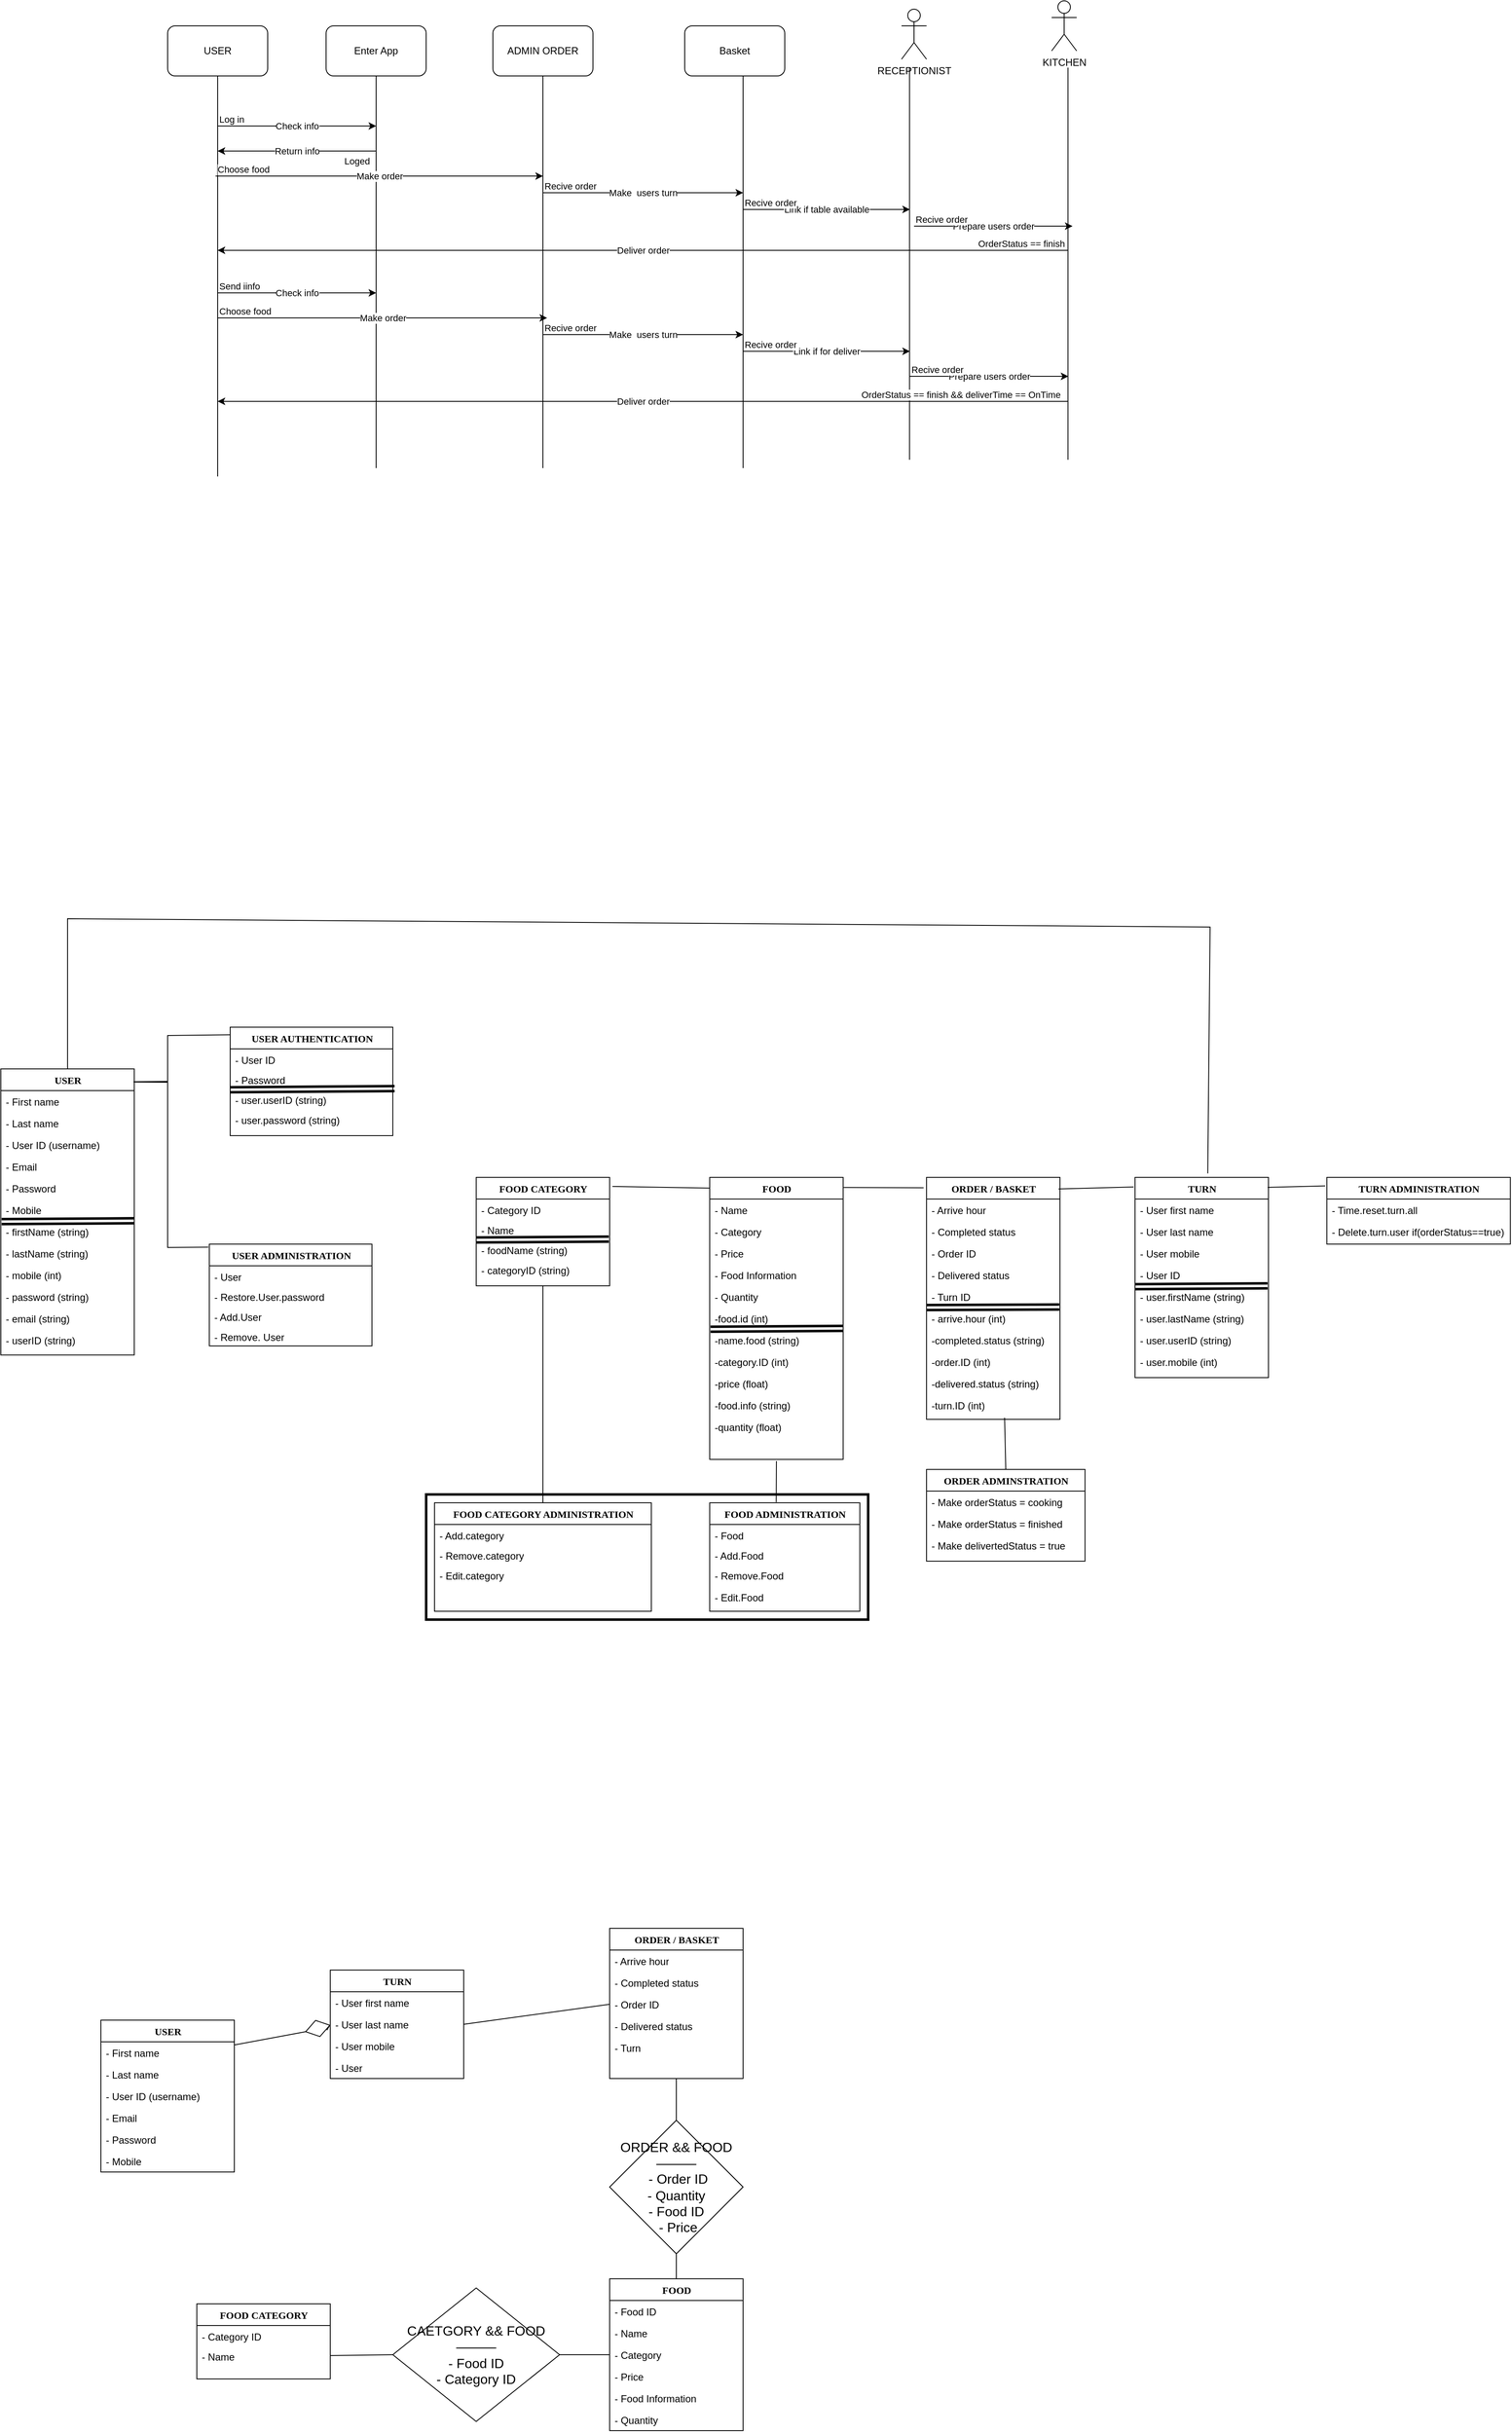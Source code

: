 <mxfile version="21.8.2" type="github">
  <diagram name="Page-1" id="6133507b-19e7-1e82-6fc7-422aa6c4b21f">
    <mxGraphModel dx="537" dy="2519" grid="1" gridSize="10" guides="1" tooltips="1" connect="1" arrows="1" fold="1" page="1" pageScale="1" pageWidth="850" pageHeight="1100" background="none" math="0" shadow="0">
      <root>
        <mxCell id="0" />
        <mxCell id="1" parent="0" />
        <mxCell id="I0qqI5XusfE8nYUbzfX7-13" value="FOOD" style="swimlane;html=1;fontStyle=1;align=center;verticalAlign=top;childLayout=stackLayout;horizontal=1;startSize=26;horizontalStack=0;resizeParent=1;resizeLast=0;collapsible=1;marginBottom=0;swimlaneFillColor=#ffffff;rounded=0;shadow=0;comic=0;labelBackgroundColor=none;strokeWidth=1;fillColor=none;fontFamily=Verdana;fontSize=12" parent="1" vertex="1">
          <mxGeometry x="760" y="780" width="160" height="182" as="geometry" />
        </mxCell>
        <mxCell id="I0qqI5XusfE8nYUbzfX7-14" value="- Food ID" style="text;html=1;strokeColor=none;fillColor=none;align=left;verticalAlign=top;spacingLeft=4;spacingRight=4;whiteSpace=wrap;overflow=hidden;rotatable=0;points=[[0,0.5],[1,0.5]];portConstraint=eastwest;" parent="I0qqI5XusfE8nYUbzfX7-13" vertex="1">
          <mxGeometry y="26" width="160" height="26" as="geometry" />
        </mxCell>
        <mxCell id="I0qqI5XusfE8nYUbzfX7-16" value="- Name" style="text;html=1;strokeColor=none;fillColor=none;align=left;verticalAlign=top;spacingLeft=4;spacingRight=4;whiteSpace=wrap;overflow=hidden;rotatable=0;points=[[0,0.5],[1,0.5]];portConstraint=eastwest;" parent="I0qqI5XusfE8nYUbzfX7-13" vertex="1">
          <mxGeometry y="52" width="160" height="26" as="geometry" />
        </mxCell>
        <mxCell id="I0qqI5XusfE8nYUbzfX7-54" value="- Category" style="text;html=1;strokeColor=none;fillColor=none;align=left;verticalAlign=top;spacingLeft=4;spacingRight=4;whiteSpace=wrap;overflow=hidden;rotatable=0;points=[[0,0.5],[1,0.5]];portConstraint=eastwest;" parent="I0qqI5XusfE8nYUbzfX7-13" vertex="1">
          <mxGeometry y="78" width="160" height="26" as="geometry" />
        </mxCell>
        <mxCell id="I0qqI5XusfE8nYUbzfX7-55" value="- Price" style="text;html=1;strokeColor=none;fillColor=none;align=left;verticalAlign=top;spacingLeft=4;spacingRight=4;whiteSpace=wrap;overflow=hidden;rotatable=0;points=[[0,0.5],[1,0.5]];portConstraint=eastwest;" parent="I0qqI5XusfE8nYUbzfX7-13" vertex="1">
          <mxGeometry y="104" width="160" height="26" as="geometry" />
        </mxCell>
        <mxCell id="V8HqpkSFx4EVLyuixHh1-19" value="- Food Information" style="text;html=1;strokeColor=none;fillColor=none;align=left;verticalAlign=top;spacingLeft=4;spacingRight=4;whiteSpace=wrap;overflow=hidden;rotatable=0;points=[[0,0.5],[1,0.5]];portConstraint=eastwest;" parent="I0qqI5XusfE8nYUbzfX7-13" vertex="1">
          <mxGeometry y="130" width="160" height="26" as="geometry" />
        </mxCell>
        <mxCell id="V8HqpkSFx4EVLyuixHh1-20" value="- Quantity" style="text;html=1;strokeColor=none;fillColor=none;align=left;verticalAlign=top;spacingLeft=4;spacingRight=4;whiteSpace=wrap;overflow=hidden;rotatable=0;points=[[0,0.5],[1,0.5]];portConstraint=eastwest;" parent="I0qqI5XusfE8nYUbzfX7-13" vertex="1">
          <mxGeometry y="156" width="160" height="26" as="geometry" />
        </mxCell>
        <mxCell id="I0qqI5XusfE8nYUbzfX7-45" value="ORDER / BASKET" style="swimlane;html=1;fontStyle=1;align=center;verticalAlign=top;childLayout=stackLayout;horizontal=1;startSize=26;horizontalStack=0;resizeParent=1;resizeLast=0;collapsible=1;marginBottom=0;swimlaneFillColor=#ffffff;rounded=0;shadow=0;comic=0;labelBackgroundColor=none;strokeWidth=1;fillColor=none;fontFamily=Verdana;fontSize=12" parent="1" vertex="1">
          <mxGeometry x="760" y="360" width="160" height="180" as="geometry">
            <mxRectangle x="510" y="60" width="90" height="30" as="alternateBounds" />
          </mxGeometry>
        </mxCell>
        <mxCell id="I0qqI5XusfE8nYUbzfX7-46" value="- Arrive hour" style="text;html=1;strokeColor=none;fillColor=none;align=left;verticalAlign=top;spacingLeft=4;spacingRight=4;whiteSpace=wrap;overflow=hidden;rotatable=0;points=[[0,0.5],[1,0.5]];portConstraint=eastwest;" parent="I0qqI5XusfE8nYUbzfX7-45" vertex="1">
          <mxGeometry y="26" width="160" height="26" as="geometry" />
        </mxCell>
        <mxCell id="I0qqI5XusfE8nYUbzfX7-47" value="- Completed status" style="text;html=1;strokeColor=none;fillColor=none;align=left;verticalAlign=top;spacingLeft=4;spacingRight=4;whiteSpace=wrap;overflow=hidden;rotatable=0;points=[[0,0.5],[1,0.5]];portConstraint=eastwest;" parent="I0qqI5XusfE8nYUbzfX7-45" vertex="1">
          <mxGeometry y="52" width="160" height="26" as="geometry" />
        </mxCell>
        <mxCell id="I0qqI5XusfE8nYUbzfX7-49" value="- Order ID" style="text;html=1;strokeColor=none;fillColor=none;align=left;verticalAlign=top;spacingLeft=4;spacingRight=4;whiteSpace=wrap;overflow=hidden;rotatable=0;points=[[0,0.5],[1,0.5]];portConstraint=eastwest;" parent="I0qqI5XusfE8nYUbzfX7-45" vertex="1">
          <mxGeometry y="78" width="160" height="26" as="geometry" />
        </mxCell>
        <mxCell id="I0qqI5XusfE8nYUbzfX7-62" value="- Delivered status" style="text;html=1;strokeColor=none;fillColor=none;align=left;verticalAlign=top;spacingLeft=4;spacingRight=4;whiteSpace=wrap;overflow=hidden;rotatable=0;points=[[0,0.5],[1,0.5]];portConstraint=eastwest;" parent="I0qqI5XusfE8nYUbzfX7-45" vertex="1">
          <mxGeometry y="104" width="160" height="26" as="geometry" />
        </mxCell>
        <mxCell id="V8HqpkSFx4EVLyuixHh1-18" value="- Turn&lt;br&gt;" style="text;html=1;strokeColor=none;fillColor=none;align=left;verticalAlign=top;spacingLeft=4;spacingRight=4;whiteSpace=wrap;overflow=hidden;rotatable=0;points=[[0,0.5],[1,0.5]];portConstraint=eastwest;" parent="I0qqI5XusfE8nYUbzfX7-45" vertex="1">
          <mxGeometry y="130" width="160" height="26" as="geometry" />
        </mxCell>
        <mxCell id="V8HqpkSFx4EVLyuixHh1-1" value="USER" style="swimlane;html=1;fontStyle=1;align=center;verticalAlign=top;childLayout=stackLayout;horizontal=1;startSize=26;horizontalStack=0;resizeParent=1;resizeLast=0;collapsible=1;marginBottom=0;swimlaneFillColor=#ffffff;rounded=0;shadow=0;comic=0;labelBackgroundColor=none;strokeWidth=1;fillColor=none;fontFamily=Verdana;fontSize=12" parent="1" vertex="1">
          <mxGeometry x="150" y="470" width="160" height="182" as="geometry" />
        </mxCell>
        <mxCell id="V8HqpkSFx4EVLyuixHh1-2" value="- First name" style="text;html=1;strokeColor=none;fillColor=none;align=left;verticalAlign=top;spacingLeft=4;spacingRight=4;whiteSpace=wrap;overflow=hidden;rotatable=0;points=[[0,0.5],[1,0.5]];portConstraint=eastwest;" parent="V8HqpkSFx4EVLyuixHh1-1" vertex="1">
          <mxGeometry y="26" width="160" height="26" as="geometry" />
        </mxCell>
        <mxCell id="V8HqpkSFx4EVLyuixHh1-3" value="- Last name" style="text;html=1;strokeColor=none;fillColor=none;align=left;verticalAlign=top;spacingLeft=4;spacingRight=4;whiteSpace=wrap;overflow=hidden;rotatable=0;points=[[0,0.5],[1,0.5]];portConstraint=eastwest;" parent="V8HqpkSFx4EVLyuixHh1-1" vertex="1">
          <mxGeometry y="52" width="160" height="26" as="geometry" />
        </mxCell>
        <mxCell id="V8HqpkSFx4EVLyuixHh1-4" value="- User ID (username)" style="text;html=1;strokeColor=none;fillColor=none;align=left;verticalAlign=top;spacingLeft=4;spacingRight=4;whiteSpace=wrap;overflow=hidden;rotatable=0;points=[[0,0.5],[1,0.5]];portConstraint=eastwest;" parent="V8HqpkSFx4EVLyuixHh1-1" vertex="1">
          <mxGeometry y="78" width="160" height="26" as="geometry" />
        </mxCell>
        <mxCell id="V8HqpkSFx4EVLyuixHh1-5" value="- Email" style="text;html=1;strokeColor=none;fillColor=none;align=left;verticalAlign=top;spacingLeft=4;spacingRight=4;whiteSpace=wrap;overflow=hidden;rotatable=0;points=[[0,0.5],[1,0.5]];portConstraint=eastwest;" parent="V8HqpkSFx4EVLyuixHh1-1" vertex="1">
          <mxGeometry y="104" width="160" height="26" as="geometry" />
        </mxCell>
        <mxCell id="V8HqpkSFx4EVLyuixHh1-6" value="- Password" style="text;html=1;strokeColor=none;fillColor=none;align=left;verticalAlign=top;spacingLeft=4;spacingRight=4;whiteSpace=wrap;overflow=hidden;rotatable=0;points=[[0,0.5],[1,0.5]];portConstraint=eastwest;" parent="V8HqpkSFx4EVLyuixHh1-1" vertex="1">
          <mxGeometry y="130" width="160" height="26" as="geometry" />
        </mxCell>
        <mxCell id="V8HqpkSFx4EVLyuixHh1-7" value="- Mobile" style="text;html=1;strokeColor=none;fillColor=none;align=left;verticalAlign=top;spacingLeft=4;spacingRight=4;whiteSpace=wrap;overflow=hidden;rotatable=0;points=[[0,0.5],[1,0.5]];portConstraint=eastwest;" parent="V8HqpkSFx4EVLyuixHh1-1" vertex="1">
          <mxGeometry y="156" width="160" height="26" as="geometry" />
        </mxCell>
        <mxCell id="V8HqpkSFx4EVLyuixHh1-8" value="TURN" style="swimlane;html=1;fontStyle=1;align=center;verticalAlign=top;childLayout=stackLayout;horizontal=1;startSize=26;horizontalStack=0;resizeParent=1;resizeLast=0;collapsible=1;marginBottom=0;swimlaneFillColor=#ffffff;rounded=0;shadow=0;comic=0;labelBackgroundColor=none;strokeWidth=1;fillColor=none;fontFamily=Verdana;fontSize=12" parent="1" vertex="1">
          <mxGeometry x="425" y="410" width="160" height="130" as="geometry">
            <mxRectangle x="520" y="285" width="80" height="30" as="alternateBounds" />
          </mxGeometry>
        </mxCell>
        <mxCell id="V8HqpkSFx4EVLyuixHh1-9" value="- User first name" style="text;html=1;strokeColor=none;fillColor=none;align=left;verticalAlign=top;spacingLeft=4;spacingRight=4;whiteSpace=wrap;overflow=hidden;rotatable=0;points=[[0,0.5],[1,0.5]];portConstraint=eastwest;" parent="V8HqpkSFx4EVLyuixHh1-8" vertex="1">
          <mxGeometry y="26" width="160" height="26" as="geometry" />
        </mxCell>
        <mxCell id="V8HqpkSFx4EVLyuixHh1-10" value="- User last name" style="text;html=1;strokeColor=none;fillColor=none;align=left;verticalAlign=top;spacingLeft=4;spacingRight=4;whiteSpace=wrap;overflow=hidden;rotatable=0;points=[[0,0.5],[1,0.5]];portConstraint=eastwest;" parent="V8HqpkSFx4EVLyuixHh1-8" vertex="1">
          <mxGeometry y="52" width="160" height="26" as="geometry" />
        </mxCell>
        <mxCell id="V8HqpkSFx4EVLyuixHh1-11" value="- User mobile" style="text;html=1;strokeColor=none;fillColor=none;align=left;verticalAlign=top;spacingLeft=4;spacingRight=4;whiteSpace=wrap;overflow=hidden;rotatable=0;points=[[0,0.5],[1,0.5]];portConstraint=eastwest;" parent="V8HqpkSFx4EVLyuixHh1-8" vertex="1">
          <mxGeometry y="78" width="160" height="26" as="geometry" />
        </mxCell>
        <mxCell id="V8HqpkSFx4EVLyuixHh1-15" value="- User" style="text;html=1;strokeColor=none;fillColor=none;align=left;verticalAlign=top;spacingLeft=4;spacingRight=4;whiteSpace=wrap;overflow=hidden;rotatable=0;points=[[0,0.5],[1,0.5]];portConstraint=eastwest;" parent="V8HqpkSFx4EVLyuixHh1-8" vertex="1">
          <mxGeometry y="104" width="160" height="26" as="geometry" />
        </mxCell>
        <mxCell id="V8HqpkSFx4EVLyuixHh1-12" value="FOOD CATEGORY" style="swimlane;html=1;fontStyle=1;align=center;verticalAlign=top;childLayout=stackLayout;horizontal=1;startSize=26;horizontalStack=0;resizeParent=1;resizeLast=0;collapsible=1;marginBottom=0;swimlaneFillColor=#ffffff;rounded=0;shadow=0;comic=0;labelBackgroundColor=none;strokeWidth=1;fillColor=none;fontFamily=Verdana;fontSize=12" parent="1" vertex="1">
          <mxGeometry x="265" y="810" width="160" height="90" as="geometry">
            <mxRectangle x="510" y="260" width="80" height="30" as="alternateBounds" />
          </mxGeometry>
        </mxCell>
        <mxCell id="V8HqpkSFx4EVLyuixHh1-13" value="&lt;span style=&quot;text-align: center;&quot;&gt;- Category ID&lt;/span&gt;" style="text;html=1;strokeColor=none;fillColor=none;align=left;verticalAlign=top;spacingLeft=4;spacingRight=4;whiteSpace=wrap;overflow=hidden;rotatable=0;points=[[0,0.5],[1,0.5]];portConstraint=eastwest;" parent="V8HqpkSFx4EVLyuixHh1-12" vertex="1">
          <mxGeometry y="26" width="160" height="24" as="geometry" />
        </mxCell>
        <mxCell id="V8HqpkSFx4EVLyuixHh1-14" value="&lt;span style=&quot;text-align: center;&quot;&gt;- Name&lt;/span&gt;" style="text;html=1;strokeColor=none;fillColor=none;align=left;verticalAlign=top;spacingLeft=4;spacingRight=4;whiteSpace=wrap;overflow=hidden;rotatable=0;points=[[0,0.5],[1,0.5]];portConstraint=eastwest;" parent="V8HqpkSFx4EVLyuixHh1-12" vertex="1">
          <mxGeometry y="50" width="160" height="24" as="geometry" />
        </mxCell>
        <mxCell id="V8HqpkSFx4EVLyuixHh1-21" value="ORDER &amp;amp;&amp;amp; FOOD———&lt;br&gt;&amp;nbsp;- Order ID&lt;br&gt;- Quantity&lt;br&gt;- Food ID&lt;br&gt;&amp;nbsp;- Price" style="rhombus;whiteSpace=wrap;html=1;fontSize=16;" parent="1" vertex="1">
          <mxGeometry x="760" y="590" width="160" height="160" as="geometry" />
        </mxCell>
        <mxCell id="V8HqpkSFx4EVLyuixHh1-24" value="CAETGORY &amp;amp;&amp;amp; FOOD&lt;br&gt;———&lt;br&gt;- Food ID&lt;br&gt;- Category ID" style="rhombus;whiteSpace=wrap;html=1;fontSize=16;" parent="1" vertex="1">
          <mxGeometry x="500" y="791" width="200" height="160" as="geometry" />
        </mxCell>
        <mxCell id="V8HqpkSFx4EVLyuixHh1-29" value="USER" style="swimlane;html=1;fontStyle=1;align=center;verticalAlign=top;childLayout=stackLayout;horizontal=1;startSize=26;horizontalStack=0;resizeParent=1;resizeLast=0;collapsible=1;marginBottom=0;swimlaneFillColor=#ffffff;rounded=0;shadow=0;comic=0;labelBackgroundColor=none;strokeWidth=1;fillColor=none;fontFamily=Verdana;fontSize=12" parent="1" vertex="1">
          <mxGeometry x="30" y="-670" width="160" height="342.914" as="geometry" />
        </mxCell>
        <mxCell id="V8HqpkSFx4EVLyuixHh1-30" value="- First name" style="text;html=1;strokeColor=none;fillColor=none;align=left;verticalAlign=top;spacingLeft=4;spacingRight=4;whiteSpace=wrap;overflow=hidden;rotatable=0;points=[[0,0.5],[1,0.5]];portConstraint=eastwest;" parent="V8HqpkSFx4EVLyuixHh1-29" vertex="1">
          <mxGeometry y="26" width="160" height="26" as="geometry" />
        </mxCell>
        <mxCell id="V8HqpkSFx4EVLyuixHh1-31" value="- Last name" style="text;html=1;strokeColor=none;fillColor=none;align=left;verticalAlign=top;spacingLeft=4;spacingRight=4;whiteSpace=wrap;overflow=hidden;rotatable=0;points=[[0,0.5],[1,0.5]];portConstraint=eastwest;" parent="V8HqpkSFx4EVLyuixHh1-29" vertex="1">
          <mxGeometry y="52" width="160" height="26" as="geometry" />
        </mxCell>
        <mxCell id="V8HqpkSFx4EVLyuixHh1-32" value="- User ID (username)" style="text;html=1;strokeColor=none;fillColor=none;align=left;verticalAlign=top;spacingLeft=4;spacingRight=4;whiteSpace=wrap;overflow=hidden;rotatable=0;points=[[0,0.5],[1,0.5]];portConstraint=eastwest;" parent="V8HqpkSFx4EVLyuixHh1-29" vertex="1">
          <mxGeometry y="78" width="160" height="26" as="geometry" />
        </mxCell>
        <mxCell id="V8HqpkSFx4EVLyuixHh1-33" value="- Email" style="text;html=1;strokeColor=none;fillColor=none;align=left;verticalAlign=top;spacingLeft=4;spacingRight=4;whiteSpace=wrap;overflow=hidden;rotatable=0;points=[[0,0.5],[1,0.5]];portConstraint=eastwest;" parent="V8HqpkSFx4EVLyuixHh1-29" vertex="1">
          <mxGeometry y="104" width="160" height="26" as="geometry" />
        </mxCell>
        <mxCell id="V8HqpkSFx4EVLyuixHh1-34" value="- Password" style="text;html=1;strokeColor=none;fillColor=none;align=left;verticalAlign=top;spacingLeft=4;spacingRight=4;whiteSpace=wrap;overflow=hidden;rotatable=0;points=[[0,0.5],[1,0.5]];portConstraint=eastwest;" parent="V8HqpkSFx4EVLyuixHh1-29" vertex="1">
          <mxGeometry y="130" width="160" height="26" as="geometry" />
        </mxCell>
        <mxCell id="V8HqpkSFx4EVLyuixHh1-35" value="- Mobile" style="text;html=1;strokeColor=none;fillColor=none;align=left;verticalAlign=top;spacingLeft=4;spacingRight=4;whiteSpace=wrap;overflow=hidden;rotatable=0;points=[[0,0.5],[1,0.5]];portConstraint=eastwest;" parent="V8HqpkSFx4EVLyuixHh1-29" vertex="1">
          <mxGeometry y="156" width="160" height="26" as="geometry" />
        </mxCell>
        <mxCell id="NxPwZrn8tIDm6cM4T6ja-19" value="" style="shape=link;html=1;rounded=0;entryX=0.995;entryY=-0.023;entryDx=0;entryDy=0;entryPerimeter=0;strokeColor=#000000;strokeWidth=3;" parent="V8HqpkSFx4EVLyuixHh1-29" edge="1">
          <mxGeometry width="100" relative="1" as="geometry">
            <mxPoint x="1" y="183" as="sourcePoint" />
            <mxPoint x="160" y="182" as="targetPoint" />
          </mxGeometry>
        </mxCell>
        <mxCell id="V8HqpkSFx4EVLyuixHh1-43" value="- firstName (string)" style="text;html=1;strokeColor=none;fillColor=none;align=left;verticalAlign=top;spacingLeft=4;spacingRight=4;whiteSpace=wrap;overflow=hidden;rotatable=0;points=[[0,0.5],[1,0.5]];portConstraint=eastwest;" parent="V8HqpkSFx4EVLyuixHh1-29" vertex="1">
          <mxGeometry y="182" width="160" height="26" as="geometry" />
        </mxCell>
        <mxCell id="V8HqpkSFx4EVLyuixHh1-44" value="- lastName (string)" style="text;html=1;strokeColor=none;fillColor=none;align=left;verticalAlign=top;spacingLeft=4;spacingRight=4;whiteSpace=wrap;overflow=hidden;rotatable=0;points=[[0,0.5],[1,0.5]];portConstraint=eastwest;" parent="V8HqpkSFx4EVLyuixHh1-29" vertex="1">
          <mxGeometry y="208" width="160" height="26" as="geometry" />
        </mxCell>
        <mxCell id="V8HqpkSFx4EVLyuixHh1-48" value="- mobile (int)" style="text;html=1;strokeColor=none;fillColor=none;align=left;verticalAlign=top;spacingLeft=4;spacingRight=4;whiteSpace=wrap;overflow=hidden;rotatable=0;points=[[0,0.5],[1,0.5]];portConstraint=eastwest;" parent="V8HqpkSFx4EVLyuixHh1-29" vertex="1">
          <mxGeometry y="234" width="160" height="26" as="geometry" />
        </mxCell>
        <mxCell id="V8HqpkSFx4EVLyuixHh1-47" value="- password (string)" style="text;html=1;strokeColor=none;fillColor=none;align=left;verticalAlign=top;spacingLeft=4;spacingRight=4;whiteSpace=wrap;overflow=hidden;rotatable=0;points=[[0,0.5],[1,0.5]];portConstraint=eastwest;" parent="V8HqpkSFx4EVLyuixHh1-29" vertex="1">
          <mxGeometry y="260" width="160" height="26" as="geometry" />
        </mxCell>
        <mxCell id="V8HqpkSFx4EVLyuixHh1-46" value="- email (string)" style="text;html=1;strokeColor=none;fillColor=none;align=left;verticalAlign=top;spacingLeft=4;spacingRight=4;whiteSpace=wrap;overflow=hidden;rotatable=0;points=[[0,0.5],[1,0.5]];portConstraint=eastwest;" parent="V8HqpkSFx4EVLyuixHh1-29" vertex="1">
          <mxGeometry y="286" width="160" height="26" as="geometry" />
        </mxCell>
        <mxCell id="V8HqpkSFx4EVLyuixHh1-45" value="- userID (string)" style="text;html=1;strokeColor=none;fillColor=none;align=left;verticalAlign=top;spacingLeft=4;spacingRight=4;whiteSpace=wrap;overflow=hidden;rotatable=0;points=[[0,0.5],[1,0.5]];portConstraint=eastwest;" parent="V8HqpkSFx4EVLyuixHh1-29" vertex="1">
          <mxGeometry y="312" width="160" height="26" as="geometry" />
        </mxCell>
        <mxCell id="V8HqpkSFx4EVLyuixHh1-49" value="TURN" style="swimlane;html=1;fontStyle=1;align=center;verticalAlign=top;childLayout=stackLayout;horizontal=1;startSize=26;horizontalStack=0;resizeParent=1;resizeLast=0;collapsible=1;marginBottom=0;swimlaneFillColor=#ffffff;rounded=0;shadow=0;comic=0;labelBackgroundColor=none;strokeWidth=1;fillColor=none;fontFamily=Verdana;fontSize=12" parent="1" vertex="1">
          <mxGeometry x="1390" y="-540" width="160" height="240" as="geometry">
            <mxRectangle x="520" y="285" width="80" height="30" as="alternateBounds" />
          </mxGeometry>
        </mxCell>
        <mxCell id="V8HqpkSFx4EVLyuixHh1-50" value="- User first name" style="text;html=1;strokeColor=none;fillColor=none;align=left;verticalAlign=top;spacingLeft=4;spacingRight=4;whiteSpace=wrap;overflow=hidden;rotatable=0;points=[[0,0.5],[1,0.5]];portConstraint=eastwest;" parent="V8HqpkSFx4EVLyuixHh1-49" vertex="1">
          <mxGeometry y="26" width="160" height="26" as="geometry" />
        </mxCell>
        <mxCell id="V8HqpkSFx4EVLyuixHh1-51" value="- User last name" style="text;html=1;strokeColor=none;fillColor=none;align=left;verticalAlign=top;spacingLeft=4;spacingRight=4;whiteSpace=wrap;overflow=hidden;rotatable=0;points=[[0,0.5],[1,0.5]];portConstraint=eastwest;" parent="V8HqpkSFx4EVLyuixHh1-49" vertex="1">
          <mxGeometry y="52" width="160" height="26" as="geometry" />
        </mxCell>
        <mxCell id="V8HqpkSFx4EVLyuixHh1-52" value="- User mobile" style="text;html=1;strokeColor=none;fillColor=none;align=left;verticalAlign=top;spacingLeft=4;spacingRight=4;whiteSpace=wrap;overflow=hidden;rotatable=0;points=[[0,0.5],[1,0.5]];portConstraint=eastwest;" parent="V8HqpkSFx4EVLyuixHh1-49" vertex="1">
          <mxGeometry y="78" width="160" height="26" as="geometry" />
        </mxCell>
        <mxCell id="V8HqpkSFx4EVLyuixHh1-53" value="- User ID" style="text;html=1;strokeColor=none;fillColor=none;align=left;verticalAlign=top;spacingLeft=4;spacingRight=4;whiteSpace=wrap;overflow=hidden;rotatable=0;points=[[0,0.5],[1,0.5]];portConstraint=eastwest;" parent="V8HqpkSFx4EVLyuixHh1-49" vertex="1">
          <mxGeometry y="104" width="160" height="26" as="geometry" />
        </mxCell>
        <mxCell id="NxPwZrn8tIDm6cM4T6ja-18" value="" style="shape=link;html=1;rounded=0;entryX=0.995;entryY=-0.023;entryDx=0;entryDy=0;entryPerimeter=0;strokeColor=#000000;strokeWidth=3;" parent="V8HqpkSFx4EVLyuixHh1-49" edge="1">
          <mxGeometry width="100" relative="1" as="geometry">
            <mxPoint y="131" as="sourcePoint" />
            <mxPoint x="159" y="130" as="targetPoint" />
          </mxGeometry>
        </mxCell>
        <mxCell id="V8HqpkSFx4EVLyuixHh1-54" value="- user.firstName (string)" style="text;html=1;strokeColor=none;fillColor=none;align=left;verticalAlign=top;spacingLeft=4;spacingRight=4;whiteSpace=wrap;overflow=hidden;rotatable=0;points=[[0,0.5],[1,0.5]];portConstraint=eastwest;" parent="V8HqpkSFx4EVLyuixHh1-49" vertex="1">
          <mxGeometry y="130" width="160" height="26" as="geometry" />
        </mxCell>
        <mxCell id="V8HqpkSFx4EVLyuixHh1-56" value="- user.lastName (string)" style="text;html=1;strokeColor=none;fillColor=none;align=left;verticalAlign=top;spacingLeft=4;spacingRight=4;whiteSpace=wrap;overflow=hidden;rotatable=0;points=[[0,0.5],[1,0.5]];portConstraint=eastwest;" parent="V8HqpkSFx4EVLyuixHh1-49" vertex="1">
          <mxGeometry y="156" width="160" height="26" as="geometry" />
        </mxCell>
        <mxCell id="V8HqpkSFx4EVLyuixHh1-57" value="- user.userID (string)" style="text;html=1;strokeColor=none;fillColor=none;align=left;verticalAlign=top;spacingLeft=4;spacingRight=4;whiteSpace=wrap;overflow=hidden;rotatable=0;points=[[0,0.5],[1,0.5]];portConstraint=eastwest;" parent="V8HqpkSFx4EVLyuixHh1-49" vertex="1">
          <mxGeometry y="182" width="160" height="26" as="geometry" />
        </mxCell>
        <mxCell id="V8HqpkSFx4EVLyuixHh1-55" value="- user.mobile (int)" style="text;html=1;strokeColor=none;fillColor=none;align=left;verticalAlign=top;spacingLeft=4;spacingRight=4;whiteSpace=wrap;overflow=hidden;rotatable=0;points=[[0,0.5],[1,0.5]];portConstraint=eastwest;" parent="V8HqpkSFx4EVLyuixHh1-49" vertex="1">
          <mxGeometry y="208" width="160" height="26" as="geometry" />
        </mxCell>
        <mxCell id="V8HqpkSFx4EVLyuixHh1-59" value="FOOD CATEGORY" style="swimlane;html=1;fontStyle=1;align=center;verticalAlign=top;childLayout=stackLayout;horizontal=1;startSize=26;horizontalStack=0;resizeParent=1;resizeLast=0;collapsible=1;marginBottom=0;swimlaneFillColor=#ffffff;rounded=0;shadow=0;comic=0;labelBackgroundColor=none;strokeWidth=1;fillColor=none;fontFamily=Verdana;fontSize=12" parent="1" vertex="1">
          <mxGeometry x="600" y="-540" width="160" height="130" as="geometry">
            <mxRectangle x="510" y="260" width="80" height="30" as="alternateBounds" />
          </mxGeometry>
        </mxCell>
        <mxCell id="V8HqpkSFx4EVLyuixHh1-60" value="&lt;span style=&quot;text-align: center;&quot;&gt;- Category ID&lt;/span&gt;" style="text;html=1;strokeColor=none;fillColor=none;align=left;verticalAlign=top;spacingLeft=4;spacingRight=4;whiteSpace=wrap;overflow=hidden;rotatable=0;points=[[0,0.5],[1,0.5]];portConstraint=eastwest;" parent="V8HqpkSFx4EVLyuixHh1-59" vertex="1">
          <mxGeometry y="26" width="160" height="24" as="geometry" />
        </mxCell>
        <mxCell id="V8HqpkSFx4EVLyuixHh1-61" value="&lt;span style=&quot;text-align: center;&quot;&gt;- Name&lt;/span&gt;" style="text;html=1;strokeColor=none;fillColor=none;align=left;verticalAlign=top;spacingLeft=4;spacingRight=4;whiteSpace=wrap;overflow=hidden;rotatable=0;points=[[0,0.5],[1,0.5]];portConstraint=eastwest;" parent="V8HqpkSFx4EVLyuixHh1-59" vertex="1">
          <mxGeometry y="50" width="160" height="24" as="geometry" />
        </mxCell>
        <mxCell id="NxPwZrn8tIDm6cM4T6ja-21" value="" style="shape=link;html=1;rounded=0;entryX=0.995;entryY=-0.023;entryDx=0;entryDy=0;entryPerimeter=0;strokeColor=#000000;strokeWidth=3;" parent="V8HqpkSFx4EVLyuixHh1-59" edge="1">
          <mxGeometry width="100" relative="1" as="geometry">
            <mxPoint y="75" as="sourcePoint" />
            <mxPoint x="159" y="74" as="targetPoint" />
          </mxGeometry>
        </mxCell>
        <mxCell id="V8HqpkSFx4EVLyuixHh1-64" value="&lt;span style=&quot;text-align: center;&quot;&gt;- foodName (string)&lt;/span&gt;" style="text;html=1;strokeColor=none;fillColor=none;align=left;verticalAlign=top;spacingLeft=4;spacingRight=4;whiteSpace=wrap;overflow=hidden;rotatable=0;points=[[0,0.5],[1,0.5]];portConstraint=eastwest;" parent="V8HqpkSFx4EVLyuixHh1-59" vertex="1">
          <mxGeometry y="74" width="160" height="24" as="geometry" />
        </mxCell>
        <mxCell id="V8HqpkSFx4EVLyuixHh1-63" value="&lt;span style=&quot;text-align: center;&quot;&gt;- categoryID (string)&lt;/span&gt;" style="text;html=1;strokeColor=none;fillColor=none;align=left;verticalAlign=top;spacingLeft=4;spacingRight=4;whiteSpace=wrap;overflow=hidden;rotatable=0;points=[[0,0.5],[1,0.5]];portConstraint=eastwest;" parent="V8HqpkSFx4EVLyuixHh1-59" vertex="1">
          <mxGeometry y="98" width="160" height="24" as="geometry" />
        </mxCell>
        <mxCell id="5gyPYeoW1LZMkjKKsvoC-3" value="ORDER / BASKET" style="swimlane;html=1;fontStyle=1;align=center;verticalAlign=top;childLayout=stackLayout;horizontal=1;startSize=26;horizontalStack=0;resizeParent=1;resizeLast=0;collapsible=1;marginBottom=0;swimlaneFillColor=#ffffff;rounded=0;shadow=0;comic=0;labelBackgroundColor=none;strokeWidth=1;fillColor=none;fontFamily=Verdana;fontSize=12" parent="1" vertex="1">
          <mxGeometry x="1140" y="-540" width="160" height="290" as="geometry">
            <mxRectangle x="510" y="60" width="90" height="30" as="alternateBounds" />
          </mxGeometry>
        </mxCell>
        <mxCell id="5gyPYeoW1LZMkjKKsvoC-4" value="- Arrive hour" style="text;html=1;strokeColor=none;fillColor=none;align=left;verticalAlign=top;spacingLeft=4;spacingRight=4;whiteSpace=wrap;overflow=hidden;rotatable=0;points=[[0,0.5],[1,0.5]];portConstraint=eastwest;" parent="5gyPYeoW1LZMkjKKsvoC-3" vertex="1">
          <mxGeometry y="26" width="160" height="26" as="geometry" />
        </mxCell>
        <mxCell id="5gyPYeoW1LZMkjKKsvoC-5" value="- Completed status" style="text;html=1;strokeColor=none;fillColor=none;align=left;verticalAlign=top;spacingLeft=4;spacingRight=4;whiteSpace=wrap;overflow=hidden;rotatable=0;points=[[0,0.5],[1,0.5]];portConstraint=eastwest;" parent="5gyPYeoW1LZMkjKKsvoC-3" vertex="1">
          <mxGeometry y="52" width="160" height="26" as="geometry" />
        </mxCell>
        <mxCell id="5gyPYeoW1LZMkjKKsvoC-6" value="- Order ID" style="text;html=1;strokeColor=none;fillColor=none;align=left;verticalAlign=top;spacingLeft=4;spacingRight=4;whiteSpace=wrap;overflow=hidden;rotatable=0;points=[[0,0.5],[1,0.5]];portConstraint=eastwest;" parent="5gyPYeoW1LZMkjKKsvoC-3" vertex="1">
          <mxGeometry y="78" width="160" height="26" as="geometry" />
        </mxCell>
        <mxCell id="5gyPYeoW1LZMkjKKsvoC-7" value="- Delivered status" style="text;html=1;strokeColor=none;fillColor=none;align=left;verticalAlign=top;spacingLeft=4;spacingRight=4;whiteSpace=wrap;overflow=hidden;rotatable=0;points=[[0,0.5],[1,0.5]];portConstraint=eastwest;" parent="5gyPYeoW1LZMkjKKsvoC-3" vertex="1">
          <mxGeometry y="104" width="160" height="26" as="geometry" />
        </mxCell>
        <mxCell id="5gyPYeoW1LZMkjKKsvoC-8" value="- Turn ID" style="text;html=1;strokeColor=none;fillColor=none;align=left;verticalAlign=top;spacingLeft=4;spacingRight=4;whiteSpace=wrap;overflow=hidden;rotatable=0;points=[[0,0.5],[1,0.5]];portConstraint=eastwest;" parent="5gyPYeoW1LZMkjKKsvoC-3" vertex="1">
          <mxGeometry y="130" width="160" height="26" as="geometry" />
        </mxCell>
        <mxCell id="5gyPYeoW1LZMkjKKsvoC-17" value="" style="shape=link;html=1;rounded=0;entryX=0.995;entryY=-0.023;entryDx=0;entryDy=0;entryPerimeter=0;strokeColor=#000000;strokeWidth=3;" parent="5gyPYeoW1LZMkjKKsvoC-3" target="5gyPYeoW1LZMkjKKsvoC-9" edge="1">
          <mxGeometry width="100" relative="1" as="geometry">
            <mxPoint y="156" as="sourcePoint" />
            <mxPoint x="100" y="156" as="targetPoint" />
          </mxGeometry>
        </mxCell>
        <mxCell id="5gyPYeoW1LZMkjKKsvoC-9" value="- arrive.hour (int)" style="text;html=1;strokeColor=none;fillColor=none;align=left;verticalAlign=top;spacingLeft=4;spacingRight=4;whiteSpace=wrap;overflow=hidden;rotatable=0;points=[[0,0.5],[1,0.5]];portConstraint=eastwest;" parent="5gyPYeoW1LZMkjKKsvoC-3" vertex="1">
          <mxGeometry y="156" width="160" height="26" as="geometry" />
        </mxCell>
        <mxCell id="5gyPYeoW1LZMkjKKsvoC-10" value="-completed.status (string)" style="text;html=1;strokeColor=none;fillColor=none;align=left;verticalAlign=top;spacingLeft=4;spacingRight=4;whiteSpace=wrap;overflow=hidden;rotatable=0;points=[[0,0.5],[1,0.5]];portConstraint=eastwest;" parent="5gyPYeoW1LZMkjKKsvoC-3" vertex="1">
          <mxGeometry y="182" width="160" height="26" as="geometry" />
        </mxCell>
        <mxCell id="5gyPYeoW1LZMkjKKsvoC-11" value="-order.ID (int)" style="text;html=1;strokeColor=none;fillColor=none;align=left;verticalAlign=top;spacingLeft=4;spacingRight=4;whiteSpace=wrap;overflow=hidden;rotatable=0;points=[[0,0.5],[1,0.5]];portConstraint=eastwest;" parent="5gyPYeoW1LZMkjKKsvoC-3" vertex="1">
          <mxGeometry y="208" width="160" height="26" as="geometry" />
        </mxCell>
        <mxCell id="5gyPYeoW1LZMkjKKsvoC-12" value="-delivered.status (string)" style="text;html=1;strokeColor=none;fillColor=none;align=left;verticalAlign=top;spacingLeft=4;spacingRight=4;whiteSpace=wrap;overflow=hidden;rotatable=0;points=[[0,0.5],[1,0.5]];portConstraint=eastwest;" parent="5gyPYeoW1LZMkjKKsvoC-3" vertex="1">
          <mxGeometry y="234" width="160" height="26" as="geometry" />
        </mxCell>
        <mxCell id="5gyPYeoW1LZMkjKKsvoC-13" value="-turn.ID (int)" style="text;html=1;strokeColor=none;fillColor=none;align=left;verticalAlign=top;spacingLeft=4;spacingRight=4;whiteSpace=wrap;overflow=hidden;rotatable=0;points=[[0,0.5],[1,0.5]];portConstraint=eastwest;" parent="5gyPYeoW1LZMkjKKsvoC-3" vertex="1">
          <mxGeometry y="260" width="160" height="26" as="geometry" />
        </mxCell>
        <mxCell id="5gyPYeoW1LZMkjKKsvoC-18" value="FOOD" style="swimlane;html=1;fontStyle=1;align=center;verticalAlign=top;childLayout=stackLayout;horizontal=1;startSize=26;horizontalStack=0;resizeParent=1;resizeLast=0;collapsible=1;marginBottom=0;swimlaneFillColor=#ffffff;rounded=0;shadow=0;comic=0;labelBackgroundColor=none;strokeWidth=1;fillColor=none;fontFamily=Verdana;fontSize=12" parent="1" vertex="1">
          <mxGeometry x="880" y="-540" width="160" height="338" as="geometry" />
        </mxCell>
        <mxCell id="5gyPYeoW1LZMkjKKsvoC-20" value="- Name" style="text;html=1;strokeColor=none;fillColor=none;align=left;verticalAlign=top;spacingLeft=4;spacingRight=4;whiteSpace=wrap;overflow=hidden;rotatable=0;points=[[0,0.5],[1,0.5]];portConstraint=eastwest;" parent="5gyPYeoW1LZMkjKKsvoC-18" vertex="1">
          <mxGeometry y="26" width="160" height="26" as="geometry" />
        </mxCell>
        <mxCell id="5gyPYeoW1LZMkjKKsvoC-21" value="- Category" style="text;html=1;strokeColor=none;fillColor=none;align=left;verticalAlign=top;spacingLeft=4;spacingRight=4;whiteSpace=wrap;overflow=hidden;rotatable=0;points=[[0,0.5],[1,0.5]];portConstraint=eastwest;" parent="5gyPYeoW1LZMkjKKsvoC-18" vertex="1">
          <mxGeometry y="52" width="160" height="26" as="geometry" />
        </mxCell>
        <mxCell id="5gyPYeoW1LZMkjKKsvoC-22" value="- Price" style="text;html=1;strokeColor=none;fillColor=none;align=left;verticalAlign=top;spacingLeft=4;spacingRight=4;whiteSpace=wrap;overflow=hidden;rotatable=0;points=[[0,0.5],[1,0.5]];portConstraint=eastwest;" parent="5gyPYeoW1LZMkjKKsvoC-18" vertex="1">
          <mxGeometry y="78" width="160" height="26" as="geometry" />
        </mxCell>
        <mxCell id="5gyPYeoW1LZMkjKKsvoC-23" value="- Food Information" style="text;html=1;strokeColor=none;fillColor=none;align=left;verticalAlign=top;spacingLeft=4;spacingRight=4;whiteSpace=wrap;overflow=hidden;rotatable=0;points=[[0,0.5],[1,0.5]];portConstraint=eastwest;" parent="5gyPYeoW1LZMkjKKsvoC-18" vertex="1">
          <mxGeometry y="104" width="160" height="26" as="geometry" />
        </mxCell>
        <mxCell id="5gyPYeoW1LZMkjKKsvoC-24" value="- Quantity" style="text;html=1;strokeColor=none;fillColor=none;align=left;verticalAlign=top;spacingLeft=4;spacingRight=4;whiteSpace=wrap;overflow=hidden;rotatable=0;points=[[0,0.5],[1,0.5]];portConstraint=eastwest;" parent="5gyPYeoW1LZMkjKKsvoC-18" vertex="1">
          <mxGeometry y="130" width="160" height="26" as="geometry" />
        </mxCell>
        <mxCell id="NxPwZrn8tIDm6cM4T6ja-20" value="" style="shape=link;html=1;rounded=0;entryX=0.995;entryY=-0.023;entryDx=0;entryDy=0;entryPerimeter=0;strokeColor=#000000;strokeWidth=3;" parent="5gyPYeoW1LZMkjKKsvoC-18" edge="1">
          <mxGeometry width="100" relative="1" as="geometry">
            <mxPoint x="1" y="182" as="sourcePoint" />
            <mxPoint x="160" y="181" as="targetPoint" />
          </mxGeometry>
        </mxCell>
        <mxCell id="5gyPYeoW1LZMkjKKsvoC-33" value="-food.id (int)" style="text;html=1;strokeColor=none;fillColor=none;align=left;verticalAlign=top;spacingLeft=4;spacingRight=4;whiteSpace=wrap;overflow=hidden;rotatable=0;points=[[0,0.5],[1,0.5]];portConstraint=eastwest;strokeWidth=3;" parent="5gyPYeoW1LZMkjKKsvoC-18" vertex="1">
          <mxGeometry y="156" width="160" height="26" as="geometry" />
        </mxCell>
        <mxCell id="5gyPYeoW1LZMkjKKsvoC-34" value="-name.food (string)" style="text;html=1;strokeColor=none;fillColor=none;align=left;verticalAlign=top;spacingLeft=4;spacingRight=4;whiteSpace=wrap;overflow=hidden;rotatable=0;points=[[0,0.5],[1,0.5]];portConstraint=eastwest;" parent="5gyPYeoW1LZMkjKKsvoC-18" vertex="1">
          <mxGeometry y="182" width="160" height="26" as="geometry" />
        </mxCell>
        <mxCell id="5gyPYeoW1LZMkjKKsvoC-35" value="-category.ID (int)" style="text;html=1;strokeColor=none;fillColor=none;align=left;verticalAlign=top;spacingLeft=4;spacingRight=4;whiteSpace=wrap;overflow=hidden;rotatable=0;points=[[0,0.5],[1,0.5]];portConstraint=eastwest;" parent="5gyPYeoW1LZMkjKKsvoC-18" vertex="1">
          <mxGeometry y="208" width="160" height="26" as="geometry" />
        </mxCell>
        <mxCell id="5gyPYeoW1LZMkjKKsvoC-36" value="-price (float)" style="text;html=1;strokeColor=none;fillColor=none;align=left;verticalAlign=top;spacingLeft=4;spacingRight=4;whiteSpace=wrap;overflow=hidden;rotatable=0;points=[[0,0.5],[1,0.5]];portConstraint=eastwest;" parent="5gyPYeoW1LZMkjKKsvoC-18" vertex="1">
          <mxGeometry y="234" width="160" height="26" as="geometry" />
        </mxCell>
        <mxCell id="5gyPYeoW1LZMkjKKsvoC-37" value="-food.info (string)" style="text;html=1;strokeColor=none;fillColor=none;align=left;verticalAlign=top;spacingLeft=4;spacingRight=4;whiteSpace=wrap;overflow=hidden;rotatable=0;points=[[0,0.5],[1,0.5]];portConstraint=eastwest;" parent="5gyPYeoW1LZMkjKKsvoC-18" vertex="1">
          <mxGeometry y="260" width="160" height="26" as="geometry" />
        </mxCell>
        <mxCell id="5gyPYeoW1LZMkjKKsvoC-38" value="-quantity (float)" style="text;html=1;strokeColor=none;fillColor=none;align=left;verticalAlign=top;spacingLeft=4;spacingRight=4;whiteSpace=wrap;overflow=hidden;rotatable=0;points=[[0,0.5],[1,0.5]];portConstraint=eastwest;" parent="5gyPYeoW1LZMkjKKsvoC-18" vertex="1">
          <mxGeometry y="286" width="160" height="26" as="geometry" />
        </mxCell>
        <mxCell id="5gyPYeoW1LZMkjKKsvoC-39" value="" style="endArrow=none;html=1;rounded=0;entryX=1;entryY=0.5;entryDx=0;entryDy=0;exitX=0;exitY=0.5;exitDx=0;exitDy=0;" parent="1" source="zHtz_uePAP4qwq8h1fUO-2" edge="1">
          <mxGeometry width="50" height="50" relative="1" as="geometry">
            <mxPoint x="390" y="480" as="sourcePoint" />
            <mxPoint x="310.0" y="499.73" as="targetPoint" />
          </mxGeometry>
        </mxCell>
        <mxCell id="zHtz_uePAP4qwq8h1fUO-3" value="" style="endArrow=none;html=1;rounded=0;entryX=1;entryY=0.5;entryDx=0;entryDy=0;exitX=-0.025;exitY=0.769;exitDx=0;exitDy=0;exitPerimeter=0;" parent="1" source="V8HqpkSFx4EVLyuixHh1-10" target="zHtz_uePAP4qwq8h1fUO-2" edge="1">
          <mxGeometry width="50" height="50" relative="1" as="geometry">
            <mxPoint x="421" y="482" as="sourcePoint" />
            <mxPoint x="310" y="509" as="targetPoint" />
          </mxGeometry>
        </mxCell>
        <mxCell id="zHtz_uePAP4qwq8h1fUO-2" value="" style="rhombus;whiteSpace=wrap;html=1;fillColor=default;rotation=-15;" parent="1" vertex="1">
          <mxGeometry x="395" y="470" width="30" height="20" as="geometry" />
        </mxCell>
        <mxCell id="NxPwZrn8tIDm6cM4T6ja-1" value="" style="endArrow=none;html=1;rounded=0;exitX=1;exitY=0.5;exitDx=0;exitDy=0;entryX=0;entryY=0.5;entryDx=0;entryDy=0;" parent="1" source="V8HqpkSFx4EVLyuixHh1-10" target="I0qqI5XusfE8nYUbzfX7-49" edge="1">
          <mxGeometry width="50" height="50" relative="1" as="geometry">
            <mxPoint x="810" y="610" as="sourcePoint" />
            <mxPoint x="860" y="560" as="targetPoint" />
          </mxGeometry>
        </mxCell>
        <mxCell id="NxPwZrn8tIDm6cM4T6ja-2" value="" style="endArrow=none;html=1;rounded=0;entryX=0.5;entryY=1;entryDx=0;entryDy=0;exitX=0.5;exitY=0;exitDx=0;exitDy=0;" parent="1" source="V8HqpkSFx4EVLyuixHh1-21" target="I0qqI5XusfE8nYUbzfX7-45" edge="1">
          <mxGeometry width="50" height="50" relative="1" as="geometry">
            <mxPoint x="780" y="790" as="sourcePoint" />
            <mxPoint x="830" y="740" as="targetPoint" />
          </mxGeometry>
        </mxCell>
        <mxCell id="NxPwZrn8tIDm6cM4T6ja-3" value="" style="endArrow=none;html=1;rounded=0;entryX=0.5;entryY=1;entryDx=0;entryDy=0;exitX=0.5;exitY=0;exitDx=0;exitDy=0;" parent="1" source="I0qqI5XusfE8nYUbzfX7-13" target="V8HqpkSFx4EVLyuixHh1-21" edge="1">
          <mxGeometry width="50" height="50" relative="1" as="geometry">
            <mxPoint x="850" y="600" as="sourcePoint" />
            <mxPoint x="850" y="550" as="targetPoint" />
          </mxGeometry>
        </mxCell>
        <mxCell id="NxPwZrn8tIDm6cM4T6ja-4" value="" style="endArrow=none;html=1;rounded=0;entryX=0;entryY=0.5;entryDx=0;entryDy=0;exitX=1;exitY=0.5;exitDx=0;exitDy=0;" parent="1" source="V8HqpkSFx4EVLyuixHh1-24" target="I0qqI5XusfE8nYUbzfX7-54" edge="1">
          <mxGeometry width="50" height="50" relative="1" as="geometry">
            <mxPoint x="700" y="900" as="sourcePoint" />
            <mxPoint x="660" y="850" as="targetPoint" />
          </mxGeometry>
        </mxCell>
        <mxCell id="NxPwZrn8tIDm6cM4T6ja-5" value="" style="endArrow=none;html=1;rounded=0;entryX=1;entryY=0.5;entryDx=0;entryDy=0;exitX=0;exitY=0.5;exitDx=0;exitDy=0;" parent="1" source="V8HqpkSFx4EVLyuixHh1-24" target="V8HqpkSFx4EVLyuixHh1-14" edge="1">
          <mxGeometry width="50" height="50" relative="1" as="geometry">
            <mxPoint x="710" y="910" as="sourcePoint" />
            <mxPoint x="770" y="881" as="targetPoint" />
          </mxGeometry>
        </mxCell>
        <mxCell id="NxPwZrn8tIDm6cM4T6ja-23" value="USER AUTHENTICATION" style="swimlane;html=1;fontStyle=1;align=center;verticalAlign=top;childLayout=stackLayout;horizontal=1;startSize=26;horizontalStack=0;resizeParent=1;resizeLast=0;collapsible=1;marginBottom=0;swimlaneFillColor=#ffffff;rounded=0;shadow=0;comic=0;labelBackgroundColor=none;strokeWidth=1;fillColor=none;fontFamily=Verdana;fontSize=12" parent="1" vertex="1">
          <mxGeometry x="305" y="-720" width="195" height="130" as="geometry">
            <mxRectangle x="510" y="260" width="80" height="30" as="alternateBounds" />
          </mxGeometry>
        </mxCell>
        <mxCell id="NxPwZrn8tIDm6cM4T6ja-24" value="&lt;span style=&quot;text-align: center;&quot;&gt;- User ID&lt;/span&gt;" style="text;html=1;strokeColor=none;fillColor=none;align=left;verticalAlign=top;spacingLeft=4;spacingRight=4;whiteSpace=wrap;overflow=hidden;rotatable=0;points=[[0,0.5],[1,0.5]];portConstraint=eastwest;" parent="NxPwZrn8tIDm6cM4T6ja-23" vertex="1">
          <mxGeometry y="26" width="195" height="24" as="geometry" />
        </mxCell>
        <mxCell id="NxPwZrn8tIDm6cM4T6ja-25" value="&lt;span style=&quot;text-align: center;&quot;&gt;- Password&lt;/span&gt;" style="text;html=1;strokeColor=none;fillColor=none;align=left;verticalAlign=top;spacingLeft=4;spacingRight=4;whiteSpace=wrap;overflow=hidden;rotatable=0;points=[[0,0.5],[1,0.5]];portConstraint=eastwest;" parent="NxPwZrn8tIDm6cM4T6ja-23" vertex="1">
          <mxGeometry y="50" width="195" height="24" as="geometry" />
        </mxCell>
        <mxCell id="NxPwZrn8tIDm6cM4T6ja-26" value="" style="shape=link;html=1;rounded=0;entryX=1.011;entryY=-0.017;entryDx=0;entryDy=0;entryPerimeter=0;strokeColor=#000000;strokeWidth=3;" parent="NxPwZrn8tIDm6cM4T6ja-23" target="NxPwZrn8tIDm6cM4T6ja-27" edge="1">
          <mxGeometry width="100" relative="1" as="geometry">
            <mxPoint y="75" as="sourcePoint" />
            <mxPoint x="159" y="74" as="targetPoint" />
          </mxGeometry>
        </mxCell>
        <mxCell id="NxPwZrn8tIDm6cM4T6ja-27" value="&lt;span style=&quot;text-align: center;&quot;&gt;- user.userID (string)&lt;/span&gt;" style="text;html=1;strokeColor=none;fillColor=none;align=left;verticalAlign=top;spacingLeft=4;spacingRight=4;whiteSpace=wrap;overflow=hidden;rotatable=0;points=[[0,0.5],[1,0.5]];portConstraint=eastwest;" parent="NxPwZrn8tIDm6cM4T6ja-23" vertex="1">
          <mxGeometry y="74" width="195" height="24" as="geometry" />
        </mxCell>
        <mxCell id="NxPwZrn8tIDm6cM4T6ja-28" value="&lt;span style=&quot;text-align: center;&quot;&gt;- user.password (string)&lt;/span&gt;" style="text;html=1;strokeColor=none;fillColor=none;align=left;verticalAlign=top;spacingLeft=4;spacingRight=4;whiteSpace=wrap;overflow=hidden;rotatable=0;points=[[0,0.5],[1,0.5]];portConstraint=eastwest;" parent="NxPwZrn8tIDm6cM4T6ja-23" vertex="1">
          <mxGeometry y="98" width="195" height="24" as="geometry" />
        </mxCell>
        <mxCell id="NxPwZrn8tIDm6cM4T6ja-29" value="USER ADMINISTRATION" style="swimlane;html=1;fontStyle=1;align=center;verticalAlign=top;childLayout=stackLayout;horizontal=1;startSize=26;horizontalStack=0;resizeParent=1;resizeLast=0;collapsible=1;marginBottom=0;swimlaneFillColor=#ffffff;rounded=0;shadow=0;comic=0;labelBackgroundColor=none;strokeWidth=1;fillColor=none;fontFamily=Verdana;fontSize=12" parent="1" vertex="1">
          <mxGeometry x="280" y="-460" width="195" height="122" as="geometry">
            <mxRectangle x="280" y="-470" width="80" height="30" as="alternateBounds" />
          </mxGeometry>
        </mxCell>
        <mxCell id="NxPwZrn8tIDm6cM4T6ja-30" value="&lt;div style=&quot;text-align: center;&quot;&gt;&lt;span style=&quot;background-color: initial;&quot;&gt;- User&lt;/span&gt;&lt;/div&gt;" style="text;html=1;strokeColor=none;fillColor=none;align=left;verticalAlign=top;spacingLeft=4;spacingRight=4;whiteSpace=wrap;overflow=hidden;rotatable=0;points=[[0,0.5],[1,0.5]];portConstraint=eastwest;" parent="NxPwZrn8tIDm6cM4T6ja-29" vertex="1">
          <mxGeometry y="26" width="195" height="24" as="geometry" />
        </mxCell>
        <mxCell id="NxPwZrn8tIDm6cM4T6ja-31" value="&lt;span style=&quot;text-align: center;&quot;&gt;- Restore.User.password&lt;/span&gt;" style="text;html=1;strokeColor=none;fillColor=none;align=left;verticalAlign=top;spacingLeft=4;spacingRight=4;whiteSpace=wrap;overflow=hidden;rotatable=0;points=[[0,0.5],[1,0.5]];portConstraint=eastwest;" parent="NxPwZrn8tIDm6cM4T6ja-29" vertex="1">
          <mxGeometry y="50" width="195" height="24" as="geometry" />
        </mxCell>
        <mxCell id="NxPwZrn8tIDm6cM4T6ja-34" value="&lt;span style=&quot;text-align: center;&quot;&gt;- Add.User&lt;/span&gt;" style="text;html=1;strokeColor=none;fillColor=none;align=left;verticalAlign=top;spacingLeft=4;spacingRight=4;whiteSpace=wrap;overflow=hidden;rotatable=0;points=[[0,0.5],[1,0.5]];portConstraint=eastwest;" parent="NxPwZrn8tIDm6cM4T6ja-29" vertex="1">
          <mxGeometry y="74" width="195" height="24" as="geometry" />
        </mxCell>
        <mxCell id="NxPwZrn8tIDm6cM4T6ja-33" value="&lt;span style=&quot;text-align: center;&quot;&gt;- Remove. User&lt;/span&gt;" style="text;html=1;strokeColor=none;fillColor=none;align=left;verticalAlign=top;spacingLeft=4;spacingRight=4;whiteSpace=wrap;overflow=hidden;rotatable=0;points=[[0,0.5],[1,0.5]];portConstraint=eastwest;" parent="NxPwZrn8tIDm6cM4T6ja-29" vertex="1">
          <mxGeometry y="98" width="195" height="24" as="geometry" />
        </mxCell>
        <mxCell id="NxPwZrn8tIDm6cM4T6ja-44" value="" style="endArrow=none;html=1;rounded=0;exitX=0.995;exitY=0.045;exitDx=0;exitDy=0;exitPerimeter=0;entryX=-0.006;entryY=0.03;entryDx=0;entryDy=0;entryPerimeter=0;" parent="1" source="V8HqpkSFx4EVLyuixHh1-29" target="NxPwZrn8tIDm6cM4T6ja-29" edge="1">
          <mxGeometry width="50" height="50" relative="1" as="geometry">
            <mxPoint x="390" y="-420" as="sourcePoint" />
            <mxPoint x="440" y="-470" as="targetPoint" />
            <Array as="points">
              <mxPoint x="230" y="-655" />
              <mxPoint x="230" y="-456" />
            </Array>
          </mxGeometry>
        </mxCell>
        <mxCell id="NxPwZrn8tIDm6cM4T6ja-45" value="" style="endArrow=none;html=1;rounded=0;exitX=0.995;exitY=0.046;exitDx=0;exitDy=0;exitPerimeter=0;entryX=0;entryY=0.07;entryDx=0;entryDy=0;entryPerimeter=0;" parent="1" source="V8HqpkSFx4EVLyuixHh1-29" target="NxPwZrn8tIDm6cM4T6ja-23" edge="1">
          <mxGeometry width="50" height="50" relative="1" as="geometry">
            <mxPoint x="230" y="-650" as="sourcePoint" />
            <mxPoint x="280" y="-670" as="targetPoint" />
            <Array as="points">
              <mxPoint x="230" y="-654" />
              <mxPoint x="230" y="-710" />
            </Array>
          </mxGeometry>
        </mxCell>
        <mxCell id="NxPwZrn8tIDm6cM4T6ja-55" value="FOOD ADMINISTRATION" style="swimlane;html=1;fontStyle=1;align=center;verticalAlign=top;childLayout=stackLayout;horizontal=1;startSize=26;horizontalStack=0;resizeParent=1;resizeLast=0;collapsible=1;marginBottom=0;swimlaneFillColor=#ffffff;rounded=0;shadow=0;comic=0;labelBackgroundColor=none;strokeWidth=1;fillColor=none;fontFamily=Verdana;fontSize=12" parent="1" vertex="1">
          <mxGeometry x="880" y="-150" width="180" height="130" as="geometry">
            <mxRectangle x="510" y="260" width="80" height="30" as="alternateBounds" />
          </mxGeometry>
        </mxCell>
        <mxCell id="NxPwZrn8tIDm6cM4T6ja-56" value="&lt;div style=&quot;text-align: center;&quot;&gt;&lt;span style=&quot;background-color: initial;&quot;&gt;- Food&lt;/span&gt;&lt;/div&gt;" style="text;html=1;strokeColor=none;fillColor=none;align=left;verticalAlign=top;spacingLeft=4;spacingRight=4;whiteSpace=wrap;overflow=hidden;rotatable=0;points=[[0,0.5],[1,0.5]];portConstraint=eastwest;" parent="NxPwZrn8tIDm6cM4T6ja-55" vertex="1">
          <mxGeometry y="26" width="180" height="24" as="geometry" />
        </mxCell>
        <mxCell id="NxPwZrn8tIDm6cM4T6ja-57" value="&lt;span style=&quot;text-align: center;&quot;&gt;- Add.Food&lt;/span&gt;" style="text;html=1;strokeColor=none;fillColor=none;align=left;verticalAlign=top;spacingLeft=4;spacingRight=4;whiteSpace=wrap;overflow=hidden;rotatable=0;points=[[0,0.5],[1,0.5]];portConstraint=eastwest;" parent="NxPwZrn8tIDm6cM4T6ja-55" vertex="1">
          <mxGeometry y="50" width="180" height="24" as="geometry" />
        </mxCell>
        <mxCell id="NxPwZrn8tIDm6cM4T6ja-61" value="&lt;span style=&quot;text-align: center;&quot;&gt;- Remove.Food&lt;/span&gt;" style="text;html=1;strokeColor=none;fillColor=none;align=left;verticalAlign=top;spacingLeft=4;spacingRight=4;whiteSpace=wrap;overflow=hidden;rotatable=0;points=[[0,0.5],[1,0.5]];portConstraint=eastwest;" parent="NxPwZrn8tIDm6cM4T6ja-55" vertex="1">
          <mxGeometry y="74" width="180" height="26" as="geometry" />
        </mxCell>
        <mxCell id="1gaYcO7zTgsK8Uvr2uTy-44" value="&lt;span style=&quot;text-align: center;&quot;&gt;- Edit.Food&lt;/span&gt;" style="text;html=1;strokeColor=none;fillColor=none;align=left;verticalAlign=top;spacingLeft=4;spacingRight=4;whiteSpace=wrap;overflow=hidden;rotatable=0;points=[[0,0.5],[1,0.5]];portConstraint=eastwest;" parent="NxPwZrn8tIDm6cM4T6ja-55" vertex="1">
          <mxGeometry y="100" width="180" height="24" as="geometry" />
        </mxCell>
        <mxCell id="1gaYcO7zTgsK8Uvr2uTy-21" value="ORDER ADMINSTRATION" style="swimlane;html=1;fontStyle=1;align=center;verticalAlign=top;childLayout=stackLayout;horizontal=1;startSize=26;horizontalStack=0;resizeParent=1;resizeLast=0;collapsible=1;marginBottom=0;swimlaneFillColor=#ffffff;rounded=0;shadow=0;comic=0;labelBackgroundColor=none;strokeWidth=1;fillColor=none;fontFamily=Verdana;fontSize=12" parent="1" vertex="1">
          <mxGeometry x="1140" y="-190" width="190" height="110" as="geometry">
            <mxRectangle x="510" y="60" width="90" height="30" as="alternateBounds" />
          </mxGeometry>
        </mxCell>
        <mxCell id="1gaYcO7zTgsK8Uvr2uTy-22" value="- Make orderStatus = cooking" style="text;html=1;strokeColor=none;fillColor=none;align=left;verticalAlign=top;spacingLeft=4;spacingRight=4;whiteSpace=wrap;overflow=hidden;rotatable=0;points=[[0,0.5],[1,0.5]];portConstraint=eastwest;" parent="1gaYcO7zTgsK8Uvr2uTy-21" vertex="1">
          <mxGeometry y="26" width="190" height="26" as="geometry" />
        </mxCell>
        <mxCell id="1gaYcO7zTgsK8Uvr2uTy-33" value="- Make orderStatus = finished" style="text;html=1;strokeColor=none;fillColor=none;align=left;verticalAlign=top;spacingLeft=4;spacingRight=4;whiteSpace=wrap;overflow=hidden;rotatable=0;points=[[0,0.5],[1,0.5]];portConstraint=eastwest;" parent="1gaYcO7zTgsK8Uvr2uTy-21" vertex="1">
          <mxGeometry y="52" width="190" height="26" as="geometry" />
        </mxCell>
        <mxCell id="1gaYcO7zTgsK8Uvr2uTy-34" value="- Make delivertedStatus = true" style="text;html=1;strokeColor=none;fillColor=none;align=left;verticalAlign=top;spacingLeft=4;spacingRight=4;whiteSpace=wrap;overflow=hidden;rotatable=0;points=[[0,0.5],[1,0.5]];portConstraint=eastwest;" parent="1gaYcO7zTgsK8Uvr2uTy-21" vertex="1">
          <mxGeometry y="78" width="190" height="22" as="geometry" />
        </mxCell>
        <mxCell id="1gaYcO7zTgsK8Uvr2uTy-37" value="FOOD CATEGORY ADMINISTRATION" style="swimlane;html=1;fontStyle=1;align=center;verticalAlign=top;childLayout=stackLayout;horizontal=1;startSize=26;horizontalStack=0;resizeParent=1;resizeLast=0;collapsible=1;marginBottom=0;swimlaneFillColor=#ffffff;rounded=0;shadow=0;comic=0;labelBackgroundColor=none;strokeWidth=1;fillColor=none;fontFamily=Verdana;fontSize=12" parent="1" vertex="1">
          <mxGeometry x="550" y="-150" width="260" height="130" as="geometry">
            <mxRectangle x="510" y="260" width="80" height="30" as="alternateBounds" />
          </mxGeometry>
        </mxCell>
        <mxCell id="1gaYcO7zTgsK8Uvr2uTy-38" value="&lt;div style=&quot;text-align: center;&quot;&gt;&lt;span style=&quot;background-color: initial;&quot;&gt;- Add.category&lt;/span&gt;&lt;/div&gt;" style="text;html=1;strokeColor=none;fillColor=none;align=left;verticalAlign=top;spacingLeft=4;spacingRight=4;whiteSpace=wrap;overflow=hidden;rotatable=0;points=[[0,0.5],[1,0.5]];portConstraint=eastwest;" parent="1gaYcO7zTgsK8Uvr2uTy-37" vertex="1">
          <mxGeometry y="26" width="260" height="24" as="geometry" />
        </mxCell>
        <mxCell id="1gaYcO7zTgsK8Uvr2uTy-39" value="&lt;span style=&quot;text-align: center;&quot;&gt;- Remove.category&lt;/span&gt;" style="text;html=1;strokeColor=none;fillColor=none;align=left;verticalAlign=top;spacingLeft=4;spacingRight=4;whiteSpace=wrap;overflow=hidden;rotatable=0;points=[[0,0.5],[1,0.5]];portConstraint=eastwest;" parent="1gaYcO7zTgsK8Uvr2uTy-37" vertex="1">
          <mxGeometry y="50" width="260" height="24" as="geometry" />
        </mxCell>
        <mxCell id="1gaYcO7zTgsK8Uvr2uTy-43" value="&lt;span style=&quot;text-align: center;&quot;&gt;- Edit.category&lt;/span&gt;" style="text;html=1;strokeColor=none;fillColor=none;align=left;verticalAlign=top;spacingLeft=4;spacingRight=4;whiteSpace=wrap;overflow=hidden;rotatable=0;points=[[0,0.5],[1,0.5]];portConstraint=eastwest;" parent="1gaYcO7zTgsK8Uvr2uTy-37" vertex="1">
          <mxGeometry y="74" width="260" height="24" as="geometry" />
        </mxCell>
        <mxCell id="1gaYcO7zTgsK8Uvr2uTy-45" value="" style="endArrow=none;html=1;rounded=0;entryX=-0.001;entryY=0.038;entryDx=0;entryDy=0;entryPerimeter=0;exitX=1.021;exitY=0.084;exitDx=0;exitDy=0;exitPerimeter=0;" parent="1" source="V8HqpkSFx4EVLyuixHh1-59" target="5gyPYeoW1LZMkjKKsvoC-18" edge="1">
          <mxGeometry width="50" height="50" relative="1" as="geometry">
            <mxPoint x="620" y="-350" as="sourcePoint" />
            <mxPoint x="670" y="-400" as="targetPoint" />
          </mxGeometry>
        </mxCell>
        <mxCell id="1gaYcO7zTgsK8Uvr2uTy-46" value="" style="endArrow=none;html=1;rounded=0;entryX=0.5;entryY=1;entryDx=0;entryDy=0;exitX=0.5;exitY=0;exitDx=0;exitDy=0;" parent="1" source="1gaYcO7zTgsK8Uvr2uTy-37" target="V8HqpkSFx4EVLyuixHh1-59" edge="1">
          <mxGeometry width="50" height="50" relative="1" as="geometry">
            <mxPoint x="620" y="-350" as="sourcePoint" />
            <mxPoint x="670" y="-400" as="targetPoint" />
          </mxGeometry>
        </mxCell>
        <mxCell id="1gaYcO7zTgsK8Uvr2uTy-48" value="" style="endArrow=none;html=1;rounded=0;exitX=0.443;exitY=-0.006;exitDx=0;exitDy=0;exitPerimeter=0;" parent="1" source="NxPwZrn8tIDm6cM4T6ja-55" edge="1">
          <mxGeometry width="50" height="50" relative="1" as="geometry">
            <mxPoint x="620" y="-160" as="sourcePoint" />
            <mxPoint x="960" y="-200" as="targetPoint" />
          </mxGeometry>
        </mxCell>
        <mxCell id="1gaYcO7zTgsK8Uvr2uTy-49" value="" style="endArrow=none;html=1;rounded=0;exitX=1.004;exitY=0.036;exitDx=0;exitDy=0;exitPerimeter=0;entryX=-0.022;entryY=0.043;entryDx=0;entryDy=0;entryPerimeter=0;" parent="1" source="5gyPYeoW1LZMkjKKsvoC-18" target="5gyPYeoW1LZMkjKKsvoC-3" edge="1">
          <mxGeometry width="50" height="50" relative="1" as="geometry">
            <mxPoint x="1400" y="-430" as="sourcePoint" />
            <mxPoint x="1450" y="-480" as="targetPoint" />
          </mxGeometry>
        </mxCell>
        <mxCell id="1gaYcO7zTgsK8Uvr2uTy-50" value="" style="endArrow=none;html=1;rounded=0;exitX=0.989;exitY=0.048;exitDx=0;exitDy=0;exitPerimeter=0;entryX=-0.011;entryY=0.048;entryDx=0;entryDy=0;entryPerimeter=0;" parent="1" source="5gyPYeoW1LZMkjKKsvoC-3" target="V8HqpkSFx4EVLyuixHh1-49" edge="1">
          <mxGeometry width="50" height="50" relative="1" as="geometry">
            <mxPoint x="1400" y="-430" as="sourcePoint" />
            <mxPoint x="1450" y="-480" as="targetPoint" />
          </mxGeometry>
        </mxCell>
        <mxCell id="1gaYcO7zTgsK8Uvr2uTy-51" value="" style="endArrow=none;html=1;rounded=0;exitX=0.585;exitY=1.077;exitDx=0;exitDy=0;exitPerimeter=0;entryX=0.5;entryY=0;entryDx=0;entryDy=0;" parent="1" source="5gyPYeoW1LZMkjKKsvoC-13" target="1gaYcO7zTgsK8Uvr2uTy-21" edge="1">
          <mxGeometry width="50" height="50" relative="1" as="geometry">
            <mxPoint x="1400" y="-430" as="sourcePoint" />
            <mxPoint x="1450" y="-480" as="targetPoint" />
          </mxGeometry>
        </mxCell>
        <mxCell id="1gaYcO7zTgsK8Uvr2uTy-52" value="TURN ADMINISTRATION" style="swimlane;html=1;fontStyle=1;align=center;verticalAlign=top;childLayout=stackLayout;horizontal=1;startSize=26;horizontalStack=0;resizeParent=1;resizeLast=0;collapsible=1;marginBottom=0;swimlaneFillColor=#ffffff;rounded=0;shadow=0;comic=0;labelBackgroundColor=none;strokeWidth=1;fillColor=none;fontFamily=Verdana;fontSize=12" parent="1" vertex="1">
          <mxGeometry x="1620" y="-540" width="220" height="80" as="geometry">
            <mxRectangle x="1830" y="-540" width="80" height="30" as="alternateBounds" />
          </mxGeometry>
        </mxCell>
        <mxCell id="1gaYcO7zTgsK8Uvr2uTy-53" value="- Time.reset.turn.all" style="text;html=1;strokeColor=none;fillColor=none;align=left;verticalAlign=top;spacingLeft=4;spacingRight=4;whiteSpace=wrap;overflow=hidden;rotatable=0;points=[[0,0.5],[1,0.5]];portConstraint=eastwest;" parent="1gaYcO7zTgsK8Uvr2uTy-52" vertex="1">
          <mxGeometry y="26" width="220" height="26" as="geometry" />
        </mxCell>
        <mxCell id="1gaYcO7zTgsK8Uvr2uTy-55" value="- Delete.turn.user if(orderStatus==true)" style="text;html=1;strokeColor=none;fillColor=none;align=left;verticalAlign=top;spacingLeft=4;spacingRight=4;whiteSpace=wrap;overflow=hidden;rotatable=0;points=[[0,0.5],[1,0.5]];portConstraint=eastwest;" parent="1gaYcO7zTgsK8Uvr2uTy-52" vertex="1">
          <mxGeometry y="52" width="220" height="26" as="geometry" />
        </mxCell>
        <mxCell id="1gaYcO7zTgsK8Uvr2uTy-64" value="" style="endArrow=none;html=1;rounded=0;exitX=0.994;exitY=0.05;exitDx=0;exitDy=0;exitPerimeter=0;entryX=-0.009;entryY=0.128;entryDx=0;entryDy=0;entryPerimeter=0;" parent="1" source="V8HqpkSFx4EVLyuixHh1-49" target="1gaYcO7zTgsK8Uvr2uTy-52" edge="1">
          <mxGeometry width="50" height="50" relative="1" as="geometry">
            <mxPoint x="1970" y="-400" as="sourcePoint" />
            <mxPoint x="2020" y="-450" as="targetPoint" />
          </mxGeometry>
        </mxCell>
        <mxCell id="0b3EeHPLSl8qr2C3AWyC-2" value="USER" style="rounded=1;whiteSpace=wrap;html=1;" vertex="1" parent="1">
          <mxGeometry x="230" y="-1920" width="120" height="60" as="geometry" />
        </mxCell>
        <mxCell id="0b3EeHPLSl8qr2C3AWyC-3" value="Enter App" style="rounded=1;whiteSpace=wrap;html=1;" vertex="1" parent="1">
          <mxGeometry x="420" y="-1920" width="120" height="60" as="geometry" />
        </mxCell>
        <mxCell id="0b3EeHPLSl8qr2C3AWyC-4" value="ADMIN ORDER" style="rounded=1;whiteSpace=wrap;html=1;" vertex="1" parent="1">
          <mxGeometry x="620" y="-1920" width="120" height="60" as="geometry" />
        </mxCell>
        <mxCell id="0b3EeHPLSl8qr2C3AWyC-6" value="" style="endArrow=none;html=1;rounded=0;entryX=0.5;entryY=1;entryDx=0;entryDy=0;" edge="1" parent="1" target="0b3EeHPLSl8qr2C3AWyC-2">
          <mxGeometry width="50" height="50" relative="1" as="geometry">
            <mxPoint x="290" y="-1380" as="sourcePoint" />
            <mxPoint x="680" y="-1700" as="targetPoint" />
          </mxGeometry>
        </mxCell>
        <mxCell id="0b3EeHPLSl8qr2C3AWyC-7" value="" style="endArrow=none;html=1;rounded=0;entryX=0.5;entryY=1;entryDx=0;entryDy=0;" edge="1" parent="1" target="0b3EeHPLSl8qr2C3AWyC-3">
          <mxGeometry width="50" height="50" relative="1" as="geometry">
            <mxPoint x="480" y="-1390" as="sourcePoint" />
            <mxPoint x="680" y="-1700" as="targetPoint" />
          </mxGeometry>
        </mxCell>
        <mxCell id="0b3EeHPLSl8qr2C3AWyC-8" value="" style="endArrow=none;html=1;rounded=0;entryX=0.5;entryY=1;entryDx=0;entryDy=0;" edge="1" parent="1" target="0b3EeHPLSl8qr2C3AWyC-4">
          <mxGeometry width="50" height="50" relative="1" as="geometry">
            <mxPoint x="680" y="-1390" as="sourcePoint" />
            <mxPoint x="680" y="-1700" as="targetPoint" />
          </mxGeometry>
        </mxCell>
        <mxCell id="0b3EeHPLSl8qr2C3AWyC-11" value="" style="endArrow=classic;html=1;rounded=0;" edge="1" parent="1">
          <mxGeometry relative="1" as="geometry">
            <mxPoint x="290" y="-1800" as="sourcePoint" />
            <mxPoint x="480" y="-1800" as="targetPoint" />
          </mxGeometry>
        </mxCell>
        <mxCell id="0b3EeHPLSl8qr2C3AWyC-12" value="Check info" style="edgeLabel;resizable=0;html=1;align=center;verticalAlign=middle;" connectable="0" vertex="1" parent="0b3EeHPLSl8qr2C3AWyC-11">
          <mxGeometry relative="1" as="geometry" />
        </mxCell>
        <mxCell id="0b3EeHPLSl8qr2C3AWyC-13" value="Log in" style="edgeLabel;resizable=0;html=1;align=left;verticalAlign=bottom;" connectable="0" vertex="1" parent="0b3EeHPLSl8qr2C3AWyC-11">
          <mxGeometry x="-1" relative="1" as="geometry" />
        </mxCell>
        <mxCell id="0b3EeHPLSl8qr2C3AWyC-14" value="" style="endArrow=classic;html=1;rounded=0;" edge="1" parent="1">
          <mxGeometry relative="1" as="geometry">
            <mxPoint x="287.5" y="-1740" as="sourcePoint" />
            <mxPoint x="680" y="-1740" as="targetPoint" />
          </mxGeometry>
        </mxCell>
        <mxCell id="0b3EeHPLSl8qr2C3AWyC-15" value="Make order" style="edgeLabel;resizable=0;html=1;align=center;verticalAlign=middle;" connectable="0" vertex="1" parent="0b3EeHPLSl8qr2C3AWyC-14">
          <mxGeometry relative="1" as="geometry" />
        </mxCell>
        <mxCell id="0b3EeHPLSl8qr2C3AWyC-16" value="Choose food" style="edgeLabel;resizable=0;html=1;align=left;verticalAlign=bottom;" connectable="0" vertex="1" parent="0b3EeHPLSl8qr2C3AWyC-14">
          <mxGeometry x="-1" relative="1" as="geometry" />
        </mxCell>
        <mxCell id="0b3EeHPLSl8qr2C3AWyC-17" value="Basket" style="rounded=1;whiteSpace=wrap;html=1;" vertex="1" parent="1">
          <mxGeometry x="850" y="-1920" width="120" height="60" as="geometry" />
        </mxCell>
        <mxCell id="0b3EeHPLSl8qr2C3AWyC-18" value="" style="endArrow=classic;html=1;rounded=0;" edge="1" parent="1">
          <mxGeometry relative="1" as="geometry">
            <mxPoint x="680" y="-1720" as="sourcePoint" />
            <mxPoint x="920" y="-1720" as="targetPoint" />
          </mxGeometry>
        </mxCell>
        <mxCell id="0b3EeHPLSl8qr2C3AWyC-19" value="Make&amp;nbsp; users turn" style="edgeLabel;resizable=0;html=1;align=center;verticalAlign=middle;" connectable="0" vertex="1" parent="0b3EeHPLSl8qr2C3AWyC-18">
          <mxGeometry relative="1" as="geometry" />
        </mxCell>
        <mxCell id="0b3EeHPLSl8qr2C3AWyC-20" value="Recive order" style="edgeLabel;resizable=0;html=1;align=left;verticalAlign=bottom;" connectable="0" vertex="1" parent="0b3EeHPLSl8qr2C3AWyC-18">
          <mxGeometry x="-1" relative="1" as="geometry" />
        </mxCell>
        <mxCell id="0b3EeHPLSl8qr2C3AWyC-21" value="" style="endArrow=none;html=1;rounded=0;entryX=0.5;entryY=1;entryDx=0;entryDy=0;" edge="1" parent="1">
          <mxGeometry width="50" height="50" relative="1" as="geometry">
            <mxPoint x="920" y="-1390" as="sourcePoint" />
            <mxPoint x="920" y="-1860" as="targetPoint" />
          </mxGeometry>
        </mxCell>
        <mxCell id="0b3EeHPLSl8qr2C3AWyC-22" value="" style="endArrow=none;html=1;rounded=0;entryX=0.5;entryY=1;entryDx=0;entryDy=0;" edge="1" parent="1">
          <mxGeometry width="50" height="50" relative="1" as="geometry">
            <mxPoint x="1119.6" y="-1400" as="sourcePoint" />
            <mxPoint x="1119.6" y="-1870" as="targetPoint" />
          </mxGeometry>
        </mxCell>
        <mxCell id="0b3EeHPLSl8qr2C3AWyC-24" value="" style="endArrow=none;html=1;rounded=0;entryX=0.5;entryY=1;entryDx=0;entryDy=0;" edge="1" parent="1">
          <mxGeometry width="50" height="50" relative="1" as="geometry">
            <mxPoint x="1309.6" y="-1400" as="sourcePoint" />
            <mxPoint x="1309.6" y="-1870" as="targetPoint" />
          </mxGeometry>
        </mxCell>
        <mxCell id="0b3EeHPLSl8qr2C3AWyC-26" value="" style="endArrow=classic;html=1;rounded=0;" edge="1" parent="1">
          <mxGeometry relative="1" as="geometry">
            <mxPoint x="920" y="-1700" as="sourcePoint" />
            <mxPoint x="1120" y="-1700" as="targetPoint" />
          </mxGeometry>
        </mxCell>
        <mxCell id="0b3EeHPLSl8qr2C3AWyC-27" value="Link if table available" style="edgeLabel;resizable=0;html=1;align=center;verticalAlign=middle;" connectable="0" vertex="1" parent="0b3EeHPLSl8qr2C3AWyC-26">
          <mxGeometry relative="1" as="geometry" />
        </mxCell>
        <mxCell id="0b3EeHPLSl8qr2C3AWyC-28" value="Recive order" style="edgeLabel;resizable=0;html=1;align=left;verticalAlign=bottom;" connectable="0" vertex="1" parent="0b3EeHPLSl8qr2C3AWyC-26">
          <mxGeometry x="-1" relative="1" as="geometry" />
        </mxCell>
        <mxCell id="0b3EeHPLSl8qr2C3AWyC-29" value="" style="endArrow=classic;html=1;rounded=0;" edge="1" parent="1">
          <mxGeometry relative="1" as="geometry">
            <mxPoint x="1125" y="-1680" as="sourcePoint" />
            <mxPoint x="1315" y="-1680" as="targetPoint" />
          </mxGeometry>
        </mxCell>
        <mxCell id="0b3EeHPLSl8qr2C3AWyC-30" value="Prepare users order" style="edgeLabel;resizable=0;html=1;align=center;verticalAlign=middle;" connectable="0" vertex="1" parent="0b3EeHPLSl8qr2C3AWyC-29">
          <mxGeometry relative="1" as="geometry" />
        </mxCell>
        <mxCell id="0b3EeHPLSl8qr2C3AWyC-31" value="Recive order" style="edgeLabel;resizable=0;html=1;align=left;verticalAlign=bottom;" connectable="0" vertex="1" parent="0b3EeHPLSl8qr2C3AWyC-29">
          <mxGeometry x="-1" relative="1" as="geometry" />
        </mxCell>
        <mxCell id="0b3EeHPLSl8qr2C3AWyC-32" value="" style="endArrow=classic;html=1;rounded=0;" edge="1" parent="1">
          <mxGeometry relative="1" as="geometry">
            <mxPoint x="1310" y="-1651" as="sourcePoint" />
            <mxPoint x="290" y="-1651" as="targetPoint" />
          </mxGeometry>
        </mxCell>
        <mxCell id="0b3EeHPLSl8qr2C3AWyC-33" value="Deliver order" style="edgeLabel;resizable=0;html=1;align=center;verticalAlign=middle;" connectable="0" vertex="1" parent="0b3EeHPLSl8qr2C3AWyC-32">
          <mxGeometry relative="1" as="geometry" />
        </mxCell>
        <mxCell id="0b3EeHPLSl8qr2C3AWyC-34" value="OrderStatus == finish" style="edgeLabel;resizable=0;html=1;align=left;verticalAlign=bottom;" connectable="0" vertex="1" parent="0b3EeHPLSl8qr2C3AWyC-32">
          <mxGeometry x="-1" relative="1" as="geometry">
            <mxPoint x="-110" as="offset" />
          </mxGeometry>
        </mxCell>
        <mxCell id="0b3EeHPLSl8qr2C3AWyC-35" value="" style="endArrow=classic;html=1;rounded=0;" edge="1" parent="1">
          <mxGeometry relative="1" as="geometry">
            <mxPoint x="290" y="-1600" as="sourcePoint" />
            <mxPoint x="480" y="-1600" as="targetPoint" />
          </mxGeometry>
        </mxCell>
        <mxCell id="0b3EeHPLSl8qr2C3AWyC-36" value="Check info" style="edgeLabel;resizable=0;html=1;align=center;verticalAlign=middle;" connectable="0" vertex="1" parent="0b3EeHPLSl8qr2C3AWyC-35">
          <mxGeometry relative="1" as="geometry" />
        </mxCell>
        <mxCell id="0b3EeHPLSl8qr2C3AWyC-37" value="Send iinfo" style="edgeLabel;resizable=0;html=1;align=left;verticalAlign=bottom;" connectable="0" vertex="1" parent="0b3EeHPLSl8qr2C3AWyC-35">
          <mxGeometry x="-1" relative="1" as="geometry" />
        </mxCell>
        <mxCell id="0b3EeHPLSl8qr2C3AWyC-38" value="" style="endArrow=classic;html=1;rounded=0;" edge="1" parent="1">
          <mxGeometry relative="1" as="geometry">
            <mxPoint x="290" y="-1570" as="sourcePoint" />
            <mxPoint x="685" y="-1570" as="targetPoint" />
          </mxGeometry>
        </mxCell>
        <mxCell id="0b3EeHPLSl8qr2C3AWyC-39" value="Make order" style="edgeLabel;resizable=0;html=1;align=center;verticalAlign=middle;" connectable="0" vertex="1" parent="0b3EeHPLSl8qr2C3AWyC-38">
          <mxGeometry relative="1" as="geometry" />
        </mxCell>
        <mxCell id="0b3EeHPLSl8qr2C3AWyC-40" value="Choose food" style="edgeLabel;resizable=0;html=1;align=left;verticalAlign=bottom;" connectable="0" vertex="1" parent="0b3EeHPLSl8qr2C3AWyC-38">
          <mxGeometry x="-1" relative="1" as="geometry" />
        </mxCell>
        <mxCell id="0b3EeHPLSl8qr2C3AWyC-41" value="" style="endArrow=classic;html=1;rounded=0;" edge="1" parent="1">
          <mxGeometry relative="1" as="geometry">
            <mxPoint x="680" y="-1550" as="sourcePoint" />
            <mxPoint x="920" y="-1550" as="targetPoint" />
          </mxGeometry>
        </mxCell>
        <mxCell id="0b3EeHPLSl8qr2C3AWyC-42" value="Make&amp;nbsp; users turn" style="edgeLabel;resizable=0;html=1;align=center;verticalAlign=middle;" connectable="0" vertex="1" parent="0b3EeHPLSl8qr2C3AWyC-41">
          <mxGeometry relative="1" as="geometry" />
        </mxCell>
        <mxCell id="0b3EeHPLSl8qr2C3AWyC-43" value="Recive order" style="edgeLabel;resizable=0;html=1;align=left;verticalAlign=bottom;" connectable="0" vertex="1" parent="0b3EeHPLSl8qr2C3AWyC-41">
          <mxGeometry x="-1" relative="1" as="geometry" />
        </mxCell>
        <mxCell id="0b3EeHPLSl8qr2C3AWyC-44" value="" style="endArrow=classic;html=1;rounded=0;" edge="1" parent="1">
          <mxGeometry relative="1" as="geometry">
            <mxPoint x="920" y="-1530" as="sourcePoint" />
            <mxPoint x="1120" y="-1530" as="targetPoint" />
          </mxGeometry>
        </mxCell>
        <mxCell id="0b3EeHPLSl8qr2C3AWyC-45" value="Link if for deliver" style="edgeLabel;resizable=0;html=1;align=center;verticalAlign=middle;" connectable="0" vertex="1" parent="0b3EeHPLSl8qr2C3AWyC-44">
          <mxGeometry relative="1" as="geometry" />
        </mxCell>
        <mxCell id="0b3EeHPLSl8qr2C3AWyC-46" value="Recive order" style="edgeLabel;resizable=0;html=1;align=left;verticalAlign=bottom;" connectable="0" vertex="1" parent="0b3EeHPLSl8qr2C3AWyC-44">
          <mxGeometry x="-1" relative="1" as="geometry" />
        </mxCell>
        <mxCell id="0b3EeHPLSl8qr2C3AWyC-47" value="" style="endArrow=classic;html=1;rounded=0;" edge="1" parent="1">
          <mxGeometry relative="1" as="geometry">
            <mxPoint x="1120" y="-1500" as="sourcePoint" />
            <mxPoint x="1310" y="-1500" as="targetPoint" />
          </mxGeometry>
        </mxCell>
        <mxCell id="0b3EeHPLSl8qr2C3AWyC-48" value="Prepare users order" style="edgeLabel;resizable=0;html=1;align=center;verticalAlign=middle;" connectable="0" vertex="1" parent="0b3EeHPLSl8qr2C3AWyC-47">
          <mxGeometry relative="1" as="geometry" />
        </mxCell>
        <mxCell id="0b3EeHPLSl8qr2C3AWyC-49" value="Recive order" style="edgeLabel;resizable=0;html=1;align=left;verticalAlign=bottom;" connectable="0" vertex="1" parent="0b3EeHPLSl8qr2C3AWyC-47">
          <mxGeometry x="-1" relative="1" as="geometry" />
        </mxCell>
        <mxCell id="0b3EeHPLSl8qr2C3AWyC-50" value="" style="endArrow=classic;html=1;rounded=0;" edge="1" parent="1">
          <mxGeometry relative="1" as="geometry">
            <mxPoint x="1310" y="-1470" as="sourcePoint" />
            <mxPoint x="290" y="-1470" as="targetPoint" />
          </mxGeometry>
        </mxCell>
        <mxCell id="0b3EeHPLSl8qr2C3AWyC-51" value="Deliver order" style="edgeLabel;resizable=0;html=1;align=center;verticalAlign=middle;" connectable="0" vertex="1" parent="0b3EeHPLSl8qr2C3AWyC-50">
          <mxGeometry relative="1" as="geometry" />
        </mxCell>
        <mxCell id="0b3EeHPLSl8qr2C3AWyC-52" value="OrderStatus == finish &amp;amp;&amp;amp; deliverTime == OnTime" style="edgeLabel;resizable=0;html=1;align=left;verticalAlign=bottom;" connectable="0" vertex="1" parent="0b3EeHPLSl8qr2C3AWyC-50">
          <mxGeometry x="-1" relative="1" as="geometry">
            <mxPoint x="-250" as="offset" />
          </mxGeometry>
        </mxCell>
        <mxCell id="0b3EeHPLSl8qr2C3AWyC-54" value="" style="rounded=0;whiteSpace=wrap;html=1;fillColor=none;strokeWidth=3;" vertex="1" parent="1">
          <mxGeometry x="540" y="-160" width="530" height="150" as="geometry" />
        </mxCell>
        <mxCell id="0b3EeHPLSl8qr2C3AWyC-70" value="" style="endArrow=none;html=1;rounded=0;entryX=0.545;entryY=-0.02;entryDx=0;entryDy=0;entryPerimeter=0;" edge="1" parent="1" source="V8HqpkSFx4EVLyuixHh1-29" target="V8HqpkSFx4EVLyuixHh1-49">
          <mxGeometry width="50" height="50" relative="1" as="geometry">
            <mxPoint x="1330" y="-450" as="sourcePoint" />
            <mxPoint x="1380" y="-500" as="targetPoint" />
            <Array as="points">
              <mxPoint x="110" y="-850" />
              <mxPoint x="1480" y="-840" />
            </Array>
          </mxGeometry>
        </mxCell>
        <mxCell id="0b3EeHPLSl8qr2C3AWyC-71" value="" style="endArrow=classic;html=1;rounded=0;" edge="1" parent="1">
          <mxGeometry relative="1" as="geometry">
            <mxPoint x="480" y="-1770" as="sourcePoint" />
            <mxPoint x="290" y="-1770" as="targetPoint" />
          </mxGeometry>
        </mxCell>
        <mxCell id="0b3EeHPLSl8qr2C3AWyC-72" value="Return info" style="edgeLabel;resizable=0;html=1;align=center;verticalAlign=middle;" connectable="0" vertex="1" parent="0b3EeHPLSl8qr2C3AWyC-71">
          <mxGeometry relative="1" as="geometry" />
        </mxCell>
        <mxCell id="0b3EeHPLSl8qr2C3AWyC-73" value="Loged" style="edgeLabel;resizable=0;html=1;align=left;verticalAlign=bottom;" connectable="0" vertex="1" parent="0b3EeHPLSl8qr2C3AWyC-71">
          <mxGeometry x="-1" relative="1" as="geometry">
            <mxPoint x="-40" y="20" as="offset" />
          </mxGeometry>
        </mxCell>
        <mxCell id="0b3EeHPLSl8qr2C3AWyC-74" value="KITCHEN" style="shape=umlActor;verticalLabelPosition=bottom;verticalAlign=top;html=1;outlineConnect=0;" vertex="1" parent="1">
          <mxGeometry x="1290" y="-1950" width="30" height="60" as="geometry" />
        </mxCell>
        <mxCell id="0b3EeHPLSl8qr2C3AWyC-76" value="RECEPTIONIST" style="shape=umlActor;verticalLabelPosition=bottom;verticalAlign=top;html=1;outlineConnect=0;" vertex="1" parent="1">
          <mxGeometry x="1110" y="-1940" width="30" height="60" as="geometry" />
        </mxCell>
      </root>
    </mxGraphModel>
  </diagram>
</mxfile>
